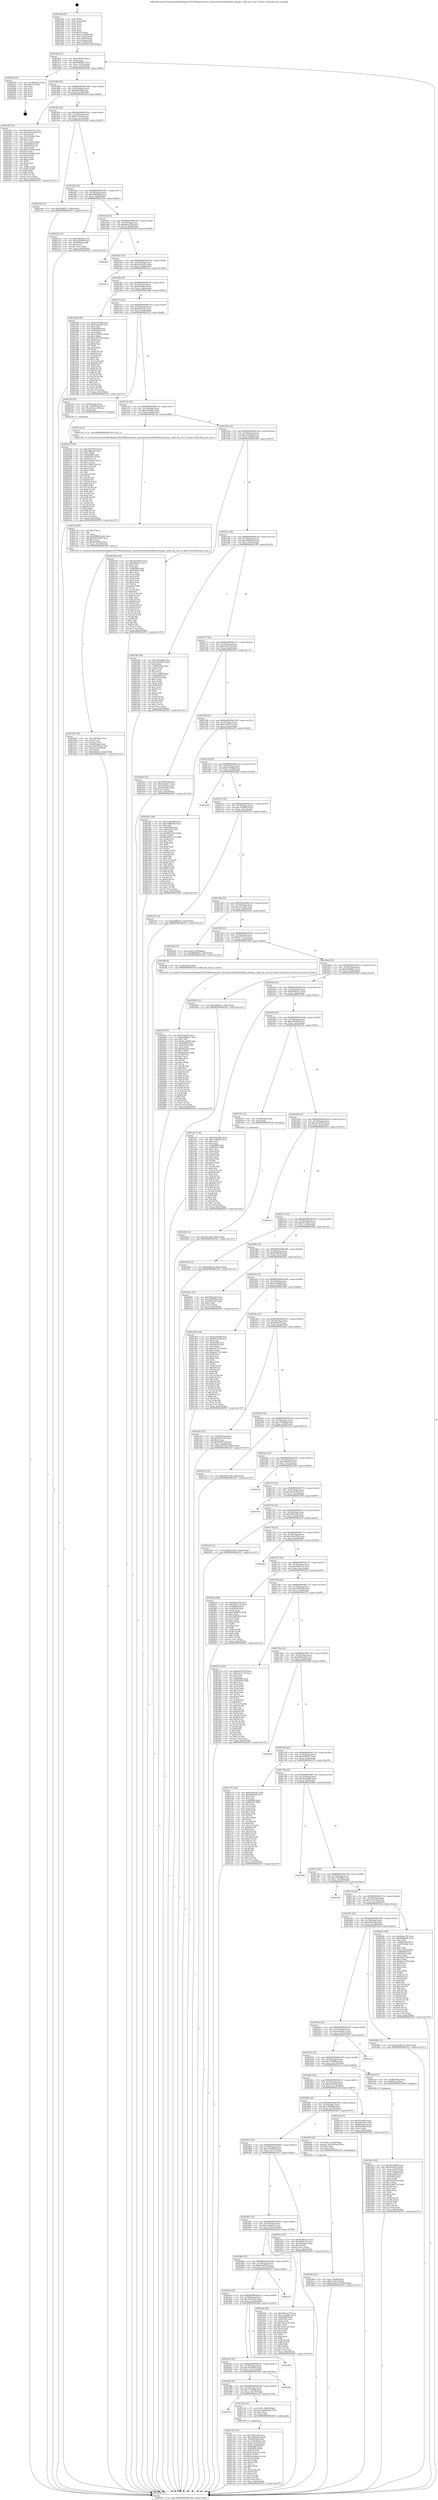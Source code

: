 digraph "0x401440" {
  label = "0x401440 (/mnt/c/Users/mathe/Desktop/tcc/POCII/binaries/extr_linuxdriversblockdrbddrbd_bitmap.c_drbd_bm_reset_al_hints_Final-ollvm.out::main(0))"
  labelloc = "t"
  node[shape=record]

  Entry [label="",width=0.3,height=0.3,shape=circle,fillcolor=black,style=filled]
  "0x40146f" [label="{
     0x40146f [23]\l
     | [instrs]\l
     &nbsp;&nbsp;0x40146f \<+3\>: mov -0x6c(%rbp),%eax\l
     &nbsp;&nbsp;0x401472 \<+2\>: mov %eax,%ecx\l
     &nbsp;&nbsp;0x401474 \<+6\>: sub $0x80db0017,%ecx\l
     &nbsp;&nbsp;0x40147a \<+3\>: mov %eax,-0x70(%rbp)\l
     &nbsp;&nbsp;0x40147d \<+3\>: mov %ecx,-0x74(%rbp)\l
     &nbsp;&nbsp;0x401480 \<+6\>: je 0000000000402439 \<main+0xff9\>\l
  }"]
  "0x402439" [label="{
     0x402439 [21]\l
     | [instrs]\l
     &nbsp;&nbsp;0x402439 \<+3\>: mov -0x38(%rbp),%eax\l
     &nbsp;&nbsp;0x40243c \<+7\>: add $0x118,%rsp\l
     &nbsp;&nbsp;0x402443 \<+1\>: pop %rbx\l
     &nbsp;&nbsp;0x402444 \<+2\>: pop %r12\l
     &nbsp;&nbsp;0x402446 \<+2\>: pop %r13\l
     &nbsp;&nbsp;0x402448 \<+2\>: pop %r14\l
     &nbsp;&nbsp;0x40244a \<+2\>: pop %r15\l
     &nbsp;&nbsp;0x40244c \<+1\>: pop %rbp\l
     &nbsp;&nbsp;0x40244d \<+1\>: ret\l
  }"]
  "0x401486" [label="{
     0x401486 [22]\l
     | [instrs]\l
     &nbsp;&nbsp;0x401486 \<+5\>: jmp 000000000040148b \<main+0x4b\>\l
     &nbsp;&nbsp;0x40148b \<+3\>: mov -0x70(%rbp),%eax\l
     &nbsp;&nbsp;0x40148e \<+5\>: sub $0x86fdc9df,%eax\l
     &nbsp;&nbsp;0x401493 \<+3\>: mov %eax,-0x78(%rbp)\l
     &nbsp;&nbsp;0x401496 \<+6\>: je 0000000000401eff \<main+0xabf\>\l
  }"]
  Exit [label="",width=0.3,height=0.3,shape=circle,fillcolor=black,style=filled,peripheries=2]
  "0x401eff" [label="{
     0x401eff [101]\l
     | [instrs]\l
     &nbsp;&nbsp;0x401eff \<+5\>: mov $0x9c405c81,%eax\l
     &nbsp;&nbsp;0x401f04 \<+5\>: mov $0x42b61ab6,%ecx\l
     &nbsp;&nbsp;0x401f09 \<+2\>: xor %edx,%edx\l
     &nbsp;&nbsp;0x401f0b \<+3\>: mov -0x5c(%rbp),%esi\l
     &nbsp;&nbsp;0x401f0e \<+3\>: sub $0x1,%edx\l
     &nbsp;&nbsp;0x401f11 \<+2\>: sub %edx,%esi\l
     &nbsp;&nbsp;0x401f13 \<+3\>: mov %esi,-0x5c(%rbp)\l
     &nbsp;&nbsp;0x401f16 \<+7\>: mov 0x405068,%edx\l
     &nbsp;&nbsp;0x401f1d \<+7\>: mov 0x405054,%esi\l
     &nbsp;&nbsp;0x401f24 \<+2\>: mov %edx,%edi\l
     &nbsp;&nbsp;0x401f26 \<+6\>: add $0x4a7efa9b,%edi\l
     &nbsp;&nbsp;0x401f2c \<+3\>: sub $0x1,%edi\l
     &nbsp;&nbsp;0x401f2f \<+6\>: sub $0x4a7efa9b,%edi\l
     &nbsp;&nbsp;0x401f35 \<+3\>: imul %edi,%edx\l
     &nbsp;&nbsp;0x401f38 \<+3\>: and $0x1,%edx\l
     &nbsp;&nbsp;0x401f3b \<+3\>: cmp $0x0,%edx\l
     &nbsp;&nbsp;0x401f3e \<+4\>: sete %r8b\l
     &nbsp;&nbsp;0x401f42 \<+3\>: cmp $0xa,%esi\l
     &nbsp;&nbsp;0x401f45 \<+4\>: setl %r9b\l
     &nbsp;&nbsp;0x401f49 \<+3\>: mov %r8b,%r10b\l
     &nbsp;&nbsp;0x401f4c \<+3\>: and %r9b,%r10b\l
     &nbsp;&nbsp;0x401f4f \<+3\>: xor %r9b,%r8b\l
     &nbsp;&nbsp;0x401f52 \<+3\>: or %r8b,%r10b\l
     &nbsp;&nbsp;0x401f55 \<+4\>: test $0x1,%r10b\l
     &nbsp;&nbsp;0x401f59 \<+3\>: cmovne %ecx,%eax\l
     &nbsp;&nbsp;0x401f5c \<+3\>: mov %eax,-0x6c(%rbp)\l
     &nbsp;&nbsp;0x401f5f \<+5\>: jmp 0000000000402547 \<main+0x1107\>\l
  }"]
  "0x40149c" [label="{
     0x40149c [22]\l
     | [instrs]\l
     &nbsp;&nbsp;0x40149c \<+5\>: jmp 00000000004014a1 \<main+0x61\>\l
     &nbsp;&nbsp;0x4014a1 \<+3\>: mov -0x70(%rbp),%eax\l
     &nbsp;&nbsp;0x4014a4 \<+5\>: sub $0x8f7e5cdf,%eax\l
     &nbsp;&nbsp;0x4014a9 \<+3\>: mov %eax,-0x7c(%rbp)\l
     &nbsp;&nbsp;0x4014ac \<+6\>: je 0000000000401e6d \<main+0xa2d\>\l
  }"]
  "0x4023fd" [label="{
     0x4023fd [12]\l
     | [instrs]\l
     &nbsp;&nbsp;0x4023fd \<+7\>: movl $0xcf21a346,-0x6c(%rbp)\l
     &nbsp;&nbsp;0x402404 \<+5\>: jmp 0000000000402547 \<main+0x1107\>\l
  }"]
  "0x401e6d" [label="{
     0x401e6d [12]\l
     | [instrs]\l
     &nbsp;&nbsp;0x401e6d \<+7\>: movl $0x305f81f7,-0x6c(%rbp)\l
     &nbsp;&nbsp;0x401e74 \<+5\>: jmp 0000000000402547 \<main+0x1107\>\l
  }"]
  "0x4014b2" [label="{
     0x4014b2 [22]\l
     | [instrs]\l
     &nbsp;&nbsp;0x4014b2 \<+5\>: jmp 00000000004014b7 \<main+0x77\>\l
     &nbsp;&nbsp;0x4014b7 \<+3\>: mov -0x70(%rbp),%eax\l
     &nbsp;&nbsp;0x4014ba \<+5\>: sub $0x99d49c9b,%eax\l
     &nbsp;&nbsp;0x4014bf \<+3\>: mov %eax,-0x80(%rbp)\l
     &nbsp;&nbsp;0x4014c2 \<+6\>: je 000000000040219e \<main+0xd5e\>\l
  }"]
  "0x402253" [label="{
     0x402253 [150]\l
     | [instrs]\l
     &nbsp;&nbsp;0x402253 \<+5\>: mov $0x76c05053,%edx\l
     &nbsp;&nbsp;0x402258 \<+5\>: mov $0x1ff91ab0,%esi\l
     &nbsp;&nbsp;0x40225d \<+3\>: mov $0x1,%r8b\l
     &nbsp;&nbsp;0x402260 \<+8\>: mov 0x405068,%r9d\l
     &nbsp;&nbsp;0x402268 \<+8\>: mov 0x405054,%r10d\l
     &nbsp;&nbsp;0x402270 \<+3\>: mov %r9d,%r11d\l
     &nbsp;&nbsp;0x402273 \<+7\>: add $0x170d97f,%r11d\l
     &nbsp;&nbsp;0x40227a \<+4\>: sub $0x1,%r11d\l
     &nbsp;&nbsp;0x40227e \<+7\>: sub $0x170d97f,%r11d\l
     &nbsp;&nbsp;0x402285 \<+4\>: imul %r11d,%r9d\l
     &nbsp;&nbsp;0x402289 \<+4\>: and $0x1,%r9d\l
     &nbsp;&nbsp;0x40228d \<+4\>: cmp $0x0,%r9d\l
     &nbsp;&nbsp;0x402291 \<+3\>: sete %bl\l
     &nbsp;&nbsp;0x402294 \<+4\>: cmp $0xa,%r10d\l
     &nbsp;&nbsp;0x402298 \<+4\>: setl %r14b\l
     &nbsp;&nbsp;0x40229c \<+3\>: mov %bl,%r15b\l
     &nbsp;&nbsp;0x40229f \<+4\>: xor $0xff,%r15b\l
     &nbsp;&nbsp;0x4022a3 \<+3\>: mov %r14b,%r12b\l
     &nbsp;&nbsp;0x4022a6 \<+4\>: xor $0xff,%r12b\l
     &nbsp;&nbsp;0x4022aa \<+4\>: xor $0x0,%r8b\l
     &nbsp;&nbsp;0x4022ae \<+3\>: mov %r15b,%r13b\l
     &nbsp;&nbsp;0x4022b1 \<+4\>: and $0x0,%r13b\l
     &nbsp;&nbsp;0x4022b5 \<+3\>: and %r8b,%bl\l
     &nbsp;&nbsp;0x4022b8 \<+3\>: mov %r12b,%al\l
     &nbsp;&nbsp;0x4022bb \<+2\>: and $0x0,%al\l
     &nbsp;&nbsp;0x4022bd \<+3\>: and %r8b,%r14b\l
     &nbsp;&nbsp;0x4022c0 \<+3\>: or %bl,%r13b\l
     &nbsp;&nbsp;0x4022c3 \<+3\>: or %r14b,%al\l
     &nbsp;&nbsp;0x4022c6 \<+3\>: xor %al,%r13b\l
     &nbsp;&nbsp;0x4022c9 \<+3\>: or %r12b,%r15b\l
     &nbsp;&nbsp;0x4022cc \<+4\>: xor $0xff,%r15b\l
     &nbsp;&nbsp;0x4022d0 \<+4\>: or $0x0,%r8b\l
     &nbsp;&nbsp;0x4022d4 \<+3\>: and %r8b,%r15b\l
     &nbsp;&nbsp;0x4022d7 \<+3\>: or %r15b,%r13b\l
     &nbsp;&nbsp;0x4022da \<+4\>: test $0x1,%r13b\l
     &nbsp;&nbsp;0x4022de \<+3\>: cmovne %esi,%edx\l
     &nbsp;&nbsp;0x4022e1 \<+3\>: mov %edx,-0x6c(%rbp)\l
     &nbsp;&nbsp;0x4022e4 \<+5\>: jmp 0000000000402547 \<main+0x1107\>\l
  }"]
  "0x40219e" [label="{
     0x40219e [27]\l
     | [instrs]\l
     &nbsp;&nbsp;0x40219e \<+5\>: mov $0xdcf6f38d,%eax\l
     &nbsp;&nbsp;0x4021a3 \<+5\>: mov $0xa3e99a9f,%ecx\l
     &nbsp;&nbsp;0x4021a8 \<+3\>: mov -0x29(%rbp),%dl\l
     &nbsp;&nbsp;0x4021ab \<+3\>: test $0x1,%dl\l
     &nbsp;&nbsp;0x4021ae \<+3\>: cmovne %ecx,%eax\l
     &nbsp;&nbsp;0x4021b1 \<+3\>: mov %eax,-0x6c(%rbp)\l
     &nbsp;&nbsp;0x4021b4 \<+5\>: jmp 0000000000402547 \<main+0x1107\>\l
  }"]
  "0x4014c8" [label="{
     0x4014c8 [25]\l
     | [instrs]\l
     &nbsp;&nbsp;0x4014c8 \<+5\>: jmp 00000000004014cd \<main+0x8d\>\l
     &nbsp;&nbsp;0x4014cd \<+3\>: mov -0x70(%rbp),%eax\l
     &nbsp;&nbsp;0x4014d0 \<+5\>: sub $0x9bbca7f9,%eax\l
     &nbsp;&nbsp;0x4014d5 \<+6\>: mov %eax,-0x84(%rbp)\l
     &nbsp;&nbsp;0x4014db \<+6\>: je 00000000004024ff \<main+0x10bf\>\l
  }"]
  "0x401fff" [label="{
     0x401fff [151]\l
     | [instrs]\l
     &nbsp;&nbsp;0x401fff \<+5\>: mov $0xdf102474,%eax\l
     &nbsp;&nbsp;0x402004 \<+5\>: mov $0xda8884a7,%ecx\l
     &nbsp;&nbsp;0x402009 \<+2\>: mov $0x1,%dl\l
     &nbsp;&nbsp;0x40200b \<+7\>: movl $0x0,-0x68(%rbp)\l
     &nbsp;&nbsp;0x402012 \<+7\>: mov 0x405068,%esi\l
     &nbsp;&nbsp;0x402019 \<+8\>: mov 0x405054,%r8d\l
     &nbsp;&nbsp;0x402021 \<+3\>: mov %esi,%r9d\l
     &nbsp;&nbsp;0x402024 \<+7\>: add $0xb8dcbe6,%r9d\l
     &nbsp;&nbsp;0x40202b \<+4\>: sub $0x1,%r9d\l
     &nbsp;&nbsp;0x40202f \<+7\>: sub $0xb8dcbe6,%r9d\l
     &nbsp;&nbsp;0x402036 \<+4\>: imul %r9d,%esi\l
     &nbsp;&nbsp;0x40203a \<+3\>: and $0x1,%esi\l
     &nbsp;&nbsp;0x40203d \<+3\>: cmp $0x0,%esi\l
     &nbsp;&nbsp;0x402040 \<+4\>: sete %r10b\l
     &nbsp;&nbsp;0x402044 \<+4\>: cmp $0xa,%r8d\l
     &nbsp;&nbsp;0x402048 \<+4\>: setl %r11b\l
     &nbsp;&nbsp;0x40204c \<+3\>: mov %r10b,%bl\l
     &nbsp;&nbsp;0x40204f \<+3\>: xor $0xff,%bl\l
     &nbsp;&nbsp;0x402052 \<+3\>: mov %r11b,%r14b\l
     &nbsp;&nbsp;0x402055 \<+4\>: xor $0xff,%r14b\l
     &nbsp;&nbsp;0x402059 \<+3\>: xor $0x0,%dl\l
     &nbsp;&nbsp;0x40205c \<+3\>: mov %bl,%r15b\l
     &nbsp;&nbsp;0x40205f \<+4\>: and $0x0,%r15b\l
     &nbsp;&nbsp;0x402063 \<+3\>: and %dl,%r10b\l
     &nbsp;&nbsp;0x402066 \<+3\>: mov %r14b,%r12b\l
     &nbsp;&nbsp;0x402069 \<+4\>: and $0x0,%r12b\l
     &nbsp;&nbsp;0x40206d \<+3\>: and %dl,%r11b\l
     &nbsp;&nbsp;0x402070 \<+3\>: or %r10b,%r15b\l
     &nbsp;&nbsp;0x402073 \<+3\>: or %r11b,%r12b\l
     &nbsp;&nbsp;0x402076 \<+3\>: xor %r12b,%r15b\l
     &nbsp;&nbsp;0x402079 \<+3\>: or %r14b,%bl\l
     &nbsp;&nbsp;0x40207c \<+3\>: xor $0xff,%bl\l
     &nbsp;&nbsp;0x40207f \<+3\>: or $0x0,%dl\l
     &nbsp;&nbsp;0x402082 \<+2\>: and %dl,%bl\l
     &nbsp;&nbsp;0x402084 \<+3\>: or %bl,%r15b\l
     &nbsp;&nbsp;0x402087 \<+4\>: test $0x1,%r15b\l
     &nbsp;&nbsp;0x40208b \<+3\>: cmovne %ecx,%eax\l
     &nbsp;&nbsp;0x40208e \<+3\>: mov %eax,-0x6c(%rbp)\l
     &nbsp;&nbsp;0x402091 \<+5\>: jmp 0000000000402547 \<main+0x1107\>\l
  }"]
  "0x4024ff" [label="{
     0x4024ff\l
  }", style=dashed]
  "0x4014e1" [label="{
     0x4014e1 [25]\l
     | [instrs]\l
     &nbsp;&nbsp;0x4014e1 \<+5\>: jmp 00000000004014e6 \<main+0xa6\>\l
     &nbsp;&nbsp;0x4014e6 \<+3\>: mov -0x70(%rbp),%eax\l
     &nbsp;&nbsp;0x4014e9 \<+5\>: sub $0x9c405c81,%eax\l
     &nbsp;&nbsp;0x4014ee \<+6\>: mov %eax,-0x88(%rbp)\l
     &nbsp;&nbsp;0x4014f4 \<+6\>: je 00000000004024c4 \<main+0x1084\>\l
  }"]
  "0x401d07" [label="{
     0x401d07 [39]\l
     | [instrs]\l
     &nbsp;&nbsp;0x401d07 \<+6\>: mov -0x134(%rbp),%ecx\l
     &nbsp;&nbsp;0x401d0d \<+3\>: imul %eax,%ecx\l
     &nbsp;&nbsp;0x401d10 \<+3\>: movslq %ecx,%rsi\l
     &nbsp;&nbsp;0x401d13 \<+4\>: mov -0x58(%rbp),%rdi\l
     &nbsp;&nbsp;0x401d17 \<+4\>: movslq -0x5c(%rbp),%r8\l
     &nbsp;&nbsp;0x401d1b \<+4\>: mov (%rdi,%r8,8),%rdi\l
     &nbsp;&nbsp;0x401d1f \<+3\>: mov %rsi,(%rdi)\l
     &nbsp;&nbsp;0x401d22 \<+7\>: movl $0xf24d2c5,-0x6c(%rbp)\l
     &nbsp;&nbsp;0x401d29 \<+5\>: jmp 0000000000402547 \<main+0x1107\>\l
  }"]
  "0x4024c4" [label="{
     0x4024c4\l
  }", style=dashed]
  "0x4014fa" [label="{
     0x4014fa [25]\l
     | [instrs]\l
     &nbsp;&nbsp;0x4014fa \<+5\>: jmp 00000000004014ff \<main+0xbf\>\l
     &nbsp;&nbsp;0x4014ff \<+3\>: mov -0x70(%rbp),%eax\l
     &nbsp;&nbsp;0x401502 \<+5\>: sub $0x9f31b81f,%eax\l
     &nbsp;&nbsp;0x401507 \<+6\>: mov %eax,-0x8c(%rbp)\l
     &nbsp;&nbsp;0x40150d \<+6\>: je 0000000000401d4d \<main+0x90d\>\l
  }"]
  "0x401cdf" [label="{
     0x401cdf [40]\l
     | [instrs]\l
     &nbsp;&nbsp;0x401cdf \<+5\>: mov $0x2,%ecx\l
     &nbsp;&nbsp;0x401ce4 \<+1\>: cltd\l
     &nbsp;&nbsp;0x401ce5 \<+2\>: idiv %ecx\l
     &nbsp;&nbsp;0x401ce7 \<+6\>: imul $0xfffffffe,%edx,%ecx\l
     &nbsp;&nbsp;0x401ced \<+6\>: add $0x8d33d545,%ecx\l
     &nbsp;&nbsp;0x401cf3 \<+3\>: add $0x1,%ecx\l
     &nbsp;&nbsp;0x401cf6 \<+6\>: sub $0x8d33d545,%ecx\l
     &nbsp;&nbsp;0x401cfc \<+6\>: mov %ecx,-0x134(%rbp)\l
     &nbsp;&nbsp;0x401d02 \<+5\>: call 0000000000401160 \<next_i\>\l
     | [calls]\l
     &nbsp;&nbsp;0x401160 \{1\} (/mnt/c/Users/mathe/Desktop/tcc/POCII/binaries/extr_linuxdriversblockdrbddrbd_bitmap.c_drbd_bm_reset_al_hints_Final-ollvm.out::next_i)\l
  }"]
  "0x401d4d" [label="{
     0x401d4d [144]\l
     | [instrs]\l
     &nbsp;&nbsp;0x401d4d \<+5\>: mov $0xbc9106bf,%eax\l
     &nbsp;&nbsp;0x401d52 \<+5\>: mov $0xfa5e6ddf,%ecx\l
     &nbsp;&nbsp;0x401d57 \<+2\>: mov $0x1,%dl\l
     &nbsp;&nbsp;0x401d59 \<+7\>: mov 0x405068,%esi\l
     &nbsp;&nbsp;0x401d60 \<+7\>: mov 0x405054,%edi\l
     &nbsp;&nbsp;0x401d67 \<+3\>: mov %esi,%r8d\l
     &nbsp;&nbsp;0x401d6a \<+7\>: sub $0x75507019,%r8d\l
     &nbsp;&nbsp;0x401d71 \<+4\>: sub $0x1,%r8d\l
     &nbsp;&nbsp;0x401d75 \<+7\>: add $0x75507019,%r8d\l
     &nbsp;&nbsp;0x401d7c \<+4\>: imul %r8d,%esi\l
     &nbsp;&nbsp;0x401d80 \<+3\>: and $0x1,%esi\l
     &nbsp;&nbsp;0x401d83 \<+3\>: cmp $0x0,%esi\l
     &nbsp;&nbsp;0x401d86 \<+4\>: sete %r9b\l
     &nbsp;&nbsp;0x401d8a \<+3\>: cmp $0xa,%edi\l
     &nbsp;&nbsp;0x401d8d \<+4\>: setl %r10b\l
     &nbsp;&nbsp;0x401d91 \<+3\>: mov %r9b,%r11b\l
     &nbsp;&nbsp;0x401d94 \<+4\>: xor $0xff,%r11b\l
     &nbsp;&nbsp;0x401d98 \<+3\>: mov %r10b,%bl\l
     &nbsp;&nbsp;0x401d9b \<+3\>: xor $0xff,%bl\l
     &nbsp;&nbsp;0x401d9e \<+3\>: xor $0x1,%dl\l
     &nbsp;&nbsp;0x401da1 \<+3\>: mov %r11b,%r14b\l
     &nbsp;&nbsp;0x401da4 \<+4\>: and $0xff,%r14b\l
     &nbsp;&nbsp;0x401da8 \<+3\>: and %dl,%r9b\l
     &nbsp;&nbsp;0x401dab \<+3\>: mov %bl,%r15b\l
     &nbsp;&nbsp;0x401dae \<+4\>: and $0xff,%r15b\l
     &nbsp;&nbsp;0x401db2 \<+3\>: and %dl,%r10b\l
     &nbsp;&nbsp;0x401db5 \<+3\>: or %r9b,%r14b\l
     &nbsp;&nbsp;0x401db8 \<+3\>: or %r10b,%r15b\l
     &nbsp;&nbsp;0x401dbb \<+3\>: xor %r15b,%r14b\l
     &nbsp;&nbsp;0x401dbe \<+3\>: or %bl,%r11b\l
     &nbsp;&nbsp;0x401dc1 \<+4\>: xor $0xff,%r11b\l
     &nbsp;&nbsp;0x401dc5 \<+3\>: or $0x1,%dl\l
     &nbsp;&nbsp;0x401dc8 \<+3\>: and %dl,%r11b\l
     &nbsp;&nbsp;0x401dcb \<+3\>: or %r11b,%r14b\l
     &nbsp;&nbsp;0x401dce \<+4\>: test $0x1,%r14b\l
     &nbsp;&nbsp;0x401dd2 \<+3\>: cmovne %ecx,%eax\l
     &nbsp;&nbsp;0x401dd5 \<+3\>: mov %eax,-0x6c(%rbp)\l
     &nbsp;&nbsp;0x401dd8 \<+5\>: jmp 0000000000402547 \<main+0x1107\>\l
  }"]
  "0x401513" [label="{
     0x401513 [25]\l
     | [instrs]\l
     &nbsp;&nbsp;0x401513 \<+5\>: jmp 0000000000401518 \<main+0xd8\>\l
     &nbsp;&nbsp;0x401518 \<+3\>: mov -0x70(%rbp),%eax\l
     &nbsp;&nbsp;0x40151b \<+5\>: sub $0x9fbbf741,%eax\l
     &nbsp;&nbsp;0x401520 \<+6\>: mov %eax,-0x90(%rbp)\l
     &nbsp;&nbsp;0x401526 \<+6\>: je 000000000040223f \<main+0xdff\>\l
  }"]
  "0x401c3f" [label="{
     0x401c3f [116]\l
     | [instrs]\l
     &nbsp;&nbsp;0x401c3f \<+5\>: mov $0x74b1ea79,%ecx\l
     &nbsp;&nbsp;0x401c44 \<+5\>: mov $0x150d9a66,%edx\l
     &nbsp;&nbsp;0x401c49 \<+4\>: mov -0x58(%rbp),%rdi\l
     &nbsp;&nbsp;0x401c4d \<+4\>: movslq -0x5c(%rbp),%rsi\l
     &nbsp;&nbsp;0x401c51 \<+4\>: mov %rax,(%rdi,%rsi,8)\l
     &nbsp;&nbsp;0x401c55 \<+7\>: movl $0x0,-0x64(%rbp)\l
     &nbsp;&nbsp;0x401c5c \<+8\>: mov 0x405068,%r8d\l
     &nbsp;&nbsp;0x401c64 \<+8\>: mov 0x405054,%r9d\l
     &nbsp;&nbsp;0x401c6c \<+3\>: mov %r8d,%r10d\l
     &nbsp;&nbsp;0x401c6f \<+7\>: add $0x4c2edac6,%r10d\l
     &nbsp;&nbsp;0x401c76 \<+4\>: sub $0x1,%r10d\l
     &nbsp;&nbsp;0x401c7a \<+7\>: sub $0x4c2edac6,%r10d\l
     &nbsp;&nbsp;0x401c81 \<+4\>: imul %r10d,%r8d\l
     &nbsp;&nbsp;0x401c85 \<+4\>: and $0x1,%r8d\l
     &nbsp;&nbsp;0x401c89 \<+4\>: cmp $0x0,%r8d\l
     &nbsp;&nbsp;0x401c8d \<+4\>: sete %r11b\l
     &nbsp;&nbsp;0x401c91 \<+4\>: cmp $0xa,%r9d\l
     &nbsp;&nbsp;0x401c95 \<+3\>: setl %bl\l
     &nbsp;&nbsp;0x401c98 \<+3\>: mov %r11b,%r14b\l
     &nbsp;&nbsp;0x401c9b \<+3\>: and %bl,%r14b\l
     &nbsp;&nbsp;0x401c9e \<+3\>: xor %bl,%r11b\l
     &nbsp;&nbsp;0x401ca1 \<+3\>: or %r11b,%r14b\l
     &nbsp;&nbsp;0x401ca4 \<+4\>: test $0x1,%r14b\l
     &nbsp;&nbsp;0x401ca8 \<+3\>: cmovne %edx,%ecx\l
     &nbsp;&nbsp;0x401cab \<+3\>: mov %ecx,-0x6c(%rbp)\l
     &nbsp;&nbsp;0x401cae \<+5\>: jmp 0000000000402547 \<main+0x1107\>\l
  }"]
  "0x40223f" [label="{
     0x40223f [20]\l
     | [instrs]\l
     &nbsp;&nbsp;0x40223f \<+4\>: mov -0x58(%rbp),%rax\l
     &nbsp;&nbsp;0x402243 \<+4\>: movslq -0x68(%rbp),%rcx\l
     &nbsp;&nbsp;0x402247 \<+4\>: mov (%rax,%rcx,8),%rax\l
     &nbsp;&nbsp;0x40224b \<+3\>: mov %rax,%rdi\l
     &nbsp;&nbsp;0x40224e \<+5\>: call 0000000000401030 \<free@plt\>\l
     | [calls]\l
     &nbsp;&nbsp;0x401030 \{1\} (unknown)\l
  }"]
  "0x40152c" [label="{
     0x40152c [25]\l
     | [instrs]\l
     &nbsp;&nbsp;0x40152c \<+5\>: jmp 0000000000401531 \<main+0xf1\>\l
     &nbsp;&nbsp;0x401531 \<+3\>: mov -0x70(%rbp),%eax\l
     &nbsp;&nbsp;0x401534 \<+5\>: sub $0xa063e95c,%eax\l
     &nbsp;&nbsp;0x401539 \<+6\>: mov %eax,-0x94(%rbp)\l
     &nbsp;&nbsp;0x40153f \<+6\>: je 0000000000401cda \<main+0x89a\>\l
  }"]
  "0x401914" [label="{
     0x401914\l
  }", style=dashed]
  "0x401cda" [label="{
     0x401cda [5]\l
     | [instrs]\l
     &nbsp;&nbsp;0x401cda \<+5\>: call 0000000000401160 \<next_i\>\l
     | [calls]\l
     &nbsp;&nbsp;0x401160 \{1\} (/mnt/c/Users/mathe/Desktop/tcc/POCII/binaries/extr_linuxdriversblockdrbddrbd_bitmap.c_drbd_bm_reset_al_hints_Final-ollvm.out::next_i)\l
  }"]
  "0x401545" [label="{
     0x401545 [25]\l
     | [instrs]\l
     &nbsp;&nbsp;0x401545 \<+5\>: jmp 000000000040154a \<main+0x10a\>\l
     &nbsp;&nbsp;0x40154a \<+3\>: mov -0x70(%rbp),%eax\l
     &nbsp;&nbsp;0x40154d \<+5\>: sub $0xa3e99a9f,%eax\l
     &nbsp;&nbsp;0x401552 \<+6\>: mov %eax,-0x98(%rbp)\l
     &nbsp;&nbsp;0x401558 \<+6\>: je 00000000004021b9 \<main+0xd79\>\l
  }"]
  "0x401c28" [label="{
     0x401c28 [23]\l
     | [instrs]\l
     &nbsp;&nbsp;0x401c28 \<+7\>: movl $0x1,-0x60(%rbp)\l
     &nbsp;&nbsp;0x401c2f \<+4\>: movslq -0x60(%rbp),%rax\l
     &nbsp;&nbsp;0x401c33 \<+4\>: shl $0x3,%rax\l
     &nbsp;&nbsp;0x401c37 \<+3\>: mov %rax,%rdi\l
     &nbsp;&nbsp;0x401c3a \<+5\>: call 0000000000401050 \<malloc@plt\>\l
     | [calls]\l
     &nbsp;&nbsp;0x401050 \{1\} (unknown)\l
  }"]
  "0x4021b9" [label="{
     0x4021b9 [134]\l
     | [instrs]\l
     &nbsp;&nbsp;0x4021b9 \<+5\>: mov $0x76c05053,%eax\l
     &nbsp;&nbsp;0x4021be \<+5\>: mov $0x9fbbf741,%ecx\l
     &nbsp;&nbsp;0x4021c3 \<+2\>: mov $0x1,%dl\l
     &nbsp;&nbsp;0x4021c5 \<+2\>: xor %esi,%esi\l
     &nbsp;&nbsp;0x4021c7 \<+7\>: mov 0x405068,%edi\l
     &nbsp;&nbsp;0x4021ce \<+8\>: mov 0x405054,%r8d\l
     &nbsp;&nbsp;0x4021d6 \<+3\>: sub $0x1,%esi\l
     &nbsp;&nbsp;0x4021d9 \<+3\>: mov %edi,%r9d\l
     &nbsp;&nbsp;0x4021dc \<+3\>: add %esi,%r9d\l
     &nbsp;&nbsp;0x4021df \<+4\>: imul %r9d,%edi\l
     &nbsp;&nbsp;0x4021e3 \<+3\>: and $0x1,%edi\l
     &nbsp;&nbsp;0x4021e6 \<+3\>: cmp $0x0,%edi\l
     &nbsp;&nbsp;0x4021e9 \<+4\>: sete %r10b\l
     &nbsp;&nbsp;0x4021ed \<+4\>: cmp $0xa,%r8d\l
     &nbsp;&nbsp;0x4021f1 \<+4\>: setl %r11b\l
     &nbsp;&nbsp;0x4021f5 \<+3\>: mov %r10b,%bl\l
     &nbsp;&nbsp;0x4021f8 \<+3\>: xor $0xff,%bl\l
     &nbsp;&nbsp;0x4021fb \<+3\>: mov %r11b,%r14b\l
     &nbsp;&nbsp;0x4021fe \<+4\>: xor $0xff,%r14b\l
     &nbsp;&nbsp;0x402202 \<+3\>: xor $0x1,%dl\l
     &nbsp;&nbsp;0x402205 \<+3\>: mov %bl,%r15b\l
     &nbsp;&nbsp;0x402208 \<+4\>: and $0xff,%r15b\l
     &nbsp;&nbsp;0x40220c \<+3\>: and %dl,%r10b\l
     &nbsp;&nbsp;0x40220f \<+3\>: mov %r14b,%r12b\l
     &nbsp;&nbsp;0x402212 \<+4\>: and $0xff,%r12b\l
     &nbsp;&nbsp;0x402216 \<+3\>: and %dl,%r11b\l
     &nbsp;&nbsp;0x402219 \<+3\>: or %r10b,%r15b\l
     &nbsp;&nbsp;0x40221c \<+3\>: or %r11b,%r12b\l
     &nbsp;&nbsp;0x40221f \<+3\>: xor %r12b,%r15b\l
     &nbsp;&nbsp;0x402222 \<+3\>: or %r14b,%bl\l
     &nbsp;&nbsp;0x402225 \<+3\>: xor $0xff,%bl\l
     &nbsp;&nbsp;0x402228 \<+3\>: or $0x1,%dl\l
     &nbsp;&nbsp;0x40222b \<+2\>: and %dl,%bl\l
     &nbsp;&nbsp;0x40222d \<+3\>: or %bl,%r15b\l
     &nbsp;&nbsp;0x402230 \<+4\>: test $0x1,%r15b\l
     &nbsp;&nbsp;0x402234 \<+3\>: cmovne %ecx,%eax\l
     &nbsp;&nbsp;0x402237 \<+3\>: mov %eax,-0x6c(%rbp)\l
     &nbsp;&nbsp;0x40223a \<+5\>: jmp 0000000000402547 \<main+0x1107\>\l
  }"]
  "0x40155e" [label="{
     0x40155e [25]\l
     | [instrs]\l
     &nbsp;&nbsp;0x40155e \<+5\>: jmp 0000000000401563 \<main+0x123\>\l
     &nbsp;&nbsp;0x401563 \<+3\>: mov -0x70(%rbp),%eax\l
     &nbsp;&nbsp;0x401566 \<+5\>: sub $0xa5896a90,%eax\l
     &nbsp;&nbsp;0x40156b \<+6\>: mov %eax,-0x9c(%rbp)\l
     &nbsp;&nbsp;0x401571 \<+6\>: je 0000000000402385 \<main+0xf45\>\l
  }"]
  "0x4018fb" [label="{
     0x4018fb [25]\l
     | [instrs]\l
     &nbsp;&nbsp;0x4018fb \<+5\>: jmp 0000000000401900 \<main+0x4c0\>\l
     &nbsp;&nbsp;0x401900 \<+3\>: mov -0x70(%rbp),%eax\l
     &nbsp;&nbsp;0x401903 \<+5\>: sub $0x7c2ce862,%eax\l
     &nbsp;&nbsp;0x401908 \<+6\>: mov %eax,-0x130(%rbp)\l
     &nbsp;&nbsp;0x40190e \<+6\>: je 0000000000401c28 \<main+0x7e8\>\l
  }"]
  "0x402385" [label="{
     0x402385 [96]\l
     | [instrs]\l
     &nbsp;&nbsp;0x402385 \<+5\>: mov $0x3165e698,%eax\l
     &nbsp;&nbsp;0x40238a \<+5\>: mov $0xc3320932,%ecx\l
     &nbsp;&nbsp;0x40238f \<+2\>: xor %edx,%edx\l
     &nbsp;&nbsp;0x402391 \<+3\>: mov -0x68(%rbp),%esi\l
     &nbsp;&nbsp;0x402394 \<+2\>: mov %edx,%edi\l
     &nbsp;&nbsp;0x402396 \<+3\>: sub $0x1,%edi\l
     &nbsp;&nbsp;0x402399 \<+2\>: sub %edi,%esi\l
     &nbsp;&nbsp;0x40239b \<+3\>: mov %esi,-0x68(%rbp)\l
     &nbsp;&nbsp;0x40239e \<+7\>: mov 0x405068,%esi\l
     &nbsp;&nbsp;0x4023a5 \<+7\>: mov 0x405054,%edi\l
     &nbsp;&nbsp;0x4023ac \<+3\>: sub $0x1,%edx\l
     &nbsp;&nbsp;0x4023af \<+3\>: mov %esi,%r8d\l
     &nbsp;&nbsp;0x4023b2 \<+3\>: add %edx,%r8d\l
     &nbsp;&nbsp;0x4023b5 \<+4\>: imul %r8d,%esi\l
     &nbsp;&nbsp;0x4023b9 \<+3\>: and $0x1,%esi\l
     &nbsp;&nbsp;0x4023bc \<+3\>: cmp $0x0,%esi\l
     &nbsp;&nbsp;0x4023bf \<+4\>: sete %r9b\l
     &nbsp;&nbsp;0x4023c3 \<+3\>: cmp $0xa,%edi\l
     &nbsp;&nbsp;0x4023c6 \<+4\>: setl %r10b\l
     &nbsp;&nbsp;0x4023ca \<+3\>: mov %r9b,%r11b\l
     &nbsp;&nbsp;0x4023cd \<+3\>: and %r10b,%r11b\l
     &nbsp;&nbsp;0x4023d0 \<+3\>: xor %r10b,%r9b\l
     &nbsp;&nbsp;0x4023d3 \<+3\>: or %r9b,%r11b\l
     &nbsp;&nbsp;0x4023d6 \<+4\>: test $0x1,%r11b\l
     &nbsp;&nbsp;0x4023da \<+3\>: cmovne %ecx,%eax\l
     &nbsp;&nbsp;0x4023dd \<+3\>: mov %eax,-0x6c(%rbp)\l
     &nbsp;&nbsp;0x4023e0 \<+5\>: jmp 0000000000402547 \<main+0x1107\>\l
  }"]
  "0x401577" [label="{
     0x401577 [25]\l
     | [instrs]\l
     &nbsp;&nbsp;0x401577 \<+5\>: jmp 000000000040157c \<main+0x13c\>\l
     &nbsp;&nbsp;0x40157c \<+3\>: mov -0x70(%rbp),%eax\l
     &nbsp;&nbsp;0x40157f \<+5\>: sub $0xb2c94c19,%eax\l
     &nbsp;&nbsp;0x401584 \<+6\>: mov %eax,-0xa0(%rbp)\l
     &nbsp;&nbsp;0x40158a \<+6\>: je 0000000000401bb5 \<main+0x775\>\l
  }"]
  "0x40250b" [label="{
     0x40250b\l
  }", style=dashed]
  "0x401bb5" [label="{
     0x401bb5 [27]\l
     | [instrs]\l
     &nbsp;&nbsp;0x401bb5 \<+5\>: mov $0x2598336f,%eax\l
     &nbsp;&nbsp;0x401bba \<+5\>: mov $0x5cdbdde7,%ecx\l
     &nbsp;&nbsp;0x401bbf \<+3\>: mov -0x5c(%rbp),%edx\l
     &nbsp;&nbsp;0x401bc2 \<+3\>: cmp -0x50(%rbp),%edx\l
     &nbsp;&nbsp;0x401bc5 \<+3\>: cmovl %ecx,%eax\l
     &nbsp;&nbsp;0x401bc8 \<+3\>: mov %eax,-0x6c(%rbp)\l
     &nbsp;&nbsp;0x401bcb \<+5\>: jmp 0000000000402547 \<main+0x1107\>\l
  }"]
  "0x401590" [label="{
     0x401590 [25]\l
     | [instrs]\l
     &nbsp;&nbsp;0x401590 \<+5\>: jmp 0000000000401595 \<main+0x155\>\l
     &nbsp;&nbsp;0x401595 \<+3\>: mov -0x70(%rbp),%eax\l
     &nbsp;&nbsp;0x401598 \<+5\>: sub $0xb5ec987c,%eax\l
     &nbsp;&nbsp;0x40159d \<+6\>: mov %eax,-0xa4(%rbp)\l
     &nbsp;&nbsp;0x4015a3 \<+6\>: je 00000000004022f5 \<main+0xeb5\>\l
  }"]
  "0x4018e2" [label="{
     0x4018e2 [25]\l
     | [instrs]\l
     &nbsp;&nbsp;0x4018e2 \<+5\>: jmp 00000000004018e7 \<main+0x4a7\>\l
     &nbsp;&nbsp;0x4018e7 \<+3\>: mov -0x70(%rbp),%eax\l
     &nbsp;&nbsp;0x4018ea \<+5\>: sub $0x76c05053,%eax\l
     &nbsp;&nbsp;0x4018ef \<+6\>: mov %eax,-0x12c(%rbp)\l
     &nbsp;&nbsp;0x4018f5 \<+6\>: je 000000000040250b \<main+0x10cb\>\l
  }"]
  "0x4022f5" [label="{
     0x4022f5 [144]\l
     | [instrs]\l
     &nbsp;&nbsp;0x4022f5 \<+5\>: mov $0x3165e698,%eax\l
     &nbsp;&nbsp;0x4022fa \<+5\>: mov $0xa5896a90,%ecx\l
     &nbsp;&nbsp;0x4022ff \<+2\>: mov $0x1,%dl\l
     &nbsp;&nbsp;0x402301 \<+7\>: mov 0x405068,%esi\l
     &nbsp;&nbsp;0x402308 \<+7\>: mov 0x405054,%edi\l
     &nbsp;&nbsp;0x40230f \<+3\>: mov %esi,%r8d\l
     &nbsp;&nbsp;0x402312 \<+7\>: sub $0x999315b3,%r8d\l
     &nbsp;&nbsp;0x402319 \<+4\>: sub $0x1,%r8d\l
     &nbsp;&nbsp;0x40231d \<+7\>: add $0x999315b3,%r8d\l
     &nbsp;&nbsp;0x402324 \<+4\>: imul %r8d,%esi\l
     &nbsp;&nbsp;0x402328 \<+3\>: and $0x1,%esi\l
     &nbsp;&nbsp;0x40232b \<+3\>: cmp $0x0,%esi\l
     &nbsp;&nbsp;0x40232e \<+4\>: sete %r9b\l
     &nbsp;&nbsp;0x402332 \<+3\>: cmp $0xa,%edi\l
     &nbsp;&nbsp;0x402335 \<+4\>: setl %r10b\l
     &nbsp;&nbsp;0x402339 \<+3\>: mov %r9b,%r11b\l
     &nbsp;&nbsp;0x40233c \<+4\>: xor $0xff,%r11b\l
     &nbsp;&nbsp;0x402340 \<+3\>: mov %r10b,%bl\l
     &nbsp;&nbsp;0x402343 \<+3\>: xor $0xff,%bl\l
     &nbsp;&nbsp;0x402346 \<+3\>: xor $0x1,%dl\l
     &nbsp;&nbsp;0x402349 \<+3\>: mov %r11b,%r14b\l
     &nbsp;&nbsp;0x40234c \<+4\>: and $0xff,%r14b\l
     &nbsp;&nbsp;0x402350 \<+3\>: and %dl,%r9b\l
     &nbsp;&nbsp;0x402353 \<+3\>: mov %bl,%r15b\l
     &nbsp;&nbsp;0x402356 \<+4\>: and $0xff,%r15b\l
     &nbsp;&nbsp;0x40235a \<+3\>: and %dl,%r10b\l
     &nbsp;&nbsp;0x40235d \<+3\>: or %r9b,%r14b\l
     &nbsp;&nbsp;0x402360 \<+3\>: or %r10b,%r15b\l
     &nbsp;&nbsp;0x402363 \<+3\>: xor %r15b,%r14b\l
     &nbsp;&nbsp;0x402366 \<+3\>: or %bl,%r11b\l
     &nbsp;&nbsp;0x402369 \<+4\>: xor $0xff,%r11b\l
     &nbsp;&nbsp;0x40236d \<+3\>: or $0x1,%dl\l
     &nbsp;&nbsp;0x402370 \<+3\>: and %dl,%r11b\l
     &nbsp;&nbsp;0x402373 \<+3\>: or %r11b,%r14b\l
     &nbsp;&nbsp;0x402376 \<+4\>: test $0x1,%r14b\l
     &nbsp;&nbsp;0x40237a \<+3\>: cmovne %ecx,%eax\l
     &nbsp;&nbsp;0x40237d \<+3\>: mov %eax,-0x6c(%rbp)\l
     &nbsp;&nbsp;0x402380 \<+5\>: jmp 0000000000402547 \<main+0x1107\>\l
  }"]
  "0x4015a9" [label="{
     0x4015a9 [25]\l
     | [instrs]\l
     &nbsp;&nbsp;0x4015a9 \<+5\>: jmp 00000000004015ae \<main+0x16e\>\l
     &nbsp;&nbsp;0x4015ae \<+3\>: mov -0x70(%rbp),%eax\l
     &nbsp;&nbsp;0x4015b1 \<+5\>: sub $0xbc9106bf,%eax\l
     &nbsp;&nbsp;0x4015b6 \<+6\>: mov %eax,-0xa8(%rbp)\l
     &nbsp;&nbsp;0x4015bc \<+6\>: je 00000000004024b8 \<main+0x1078\>\l
  }"]
  "0x402482" [label="{
     0x402482\l
  }", style=dashed]
  "0x4024b8" [label="{
     0x4024b8\l
  }", style=dashed]
  "0x4015c2" [label="{
     0x4015c2 [25]\l
     | [instrs]\l
     &nbsp;&nbsp;0x4015c2 \<+5\>: jmp 00000000004015c7 \<main+0x187\>\l
     &nbsp;&nbsp;0x4015c7 \<+3\>: mov -0x70(%rbp),%eax\l
     &nbsp;&nbsp;0x4015ca \<+5\>: sub $0xc3320932,%eax\l
     &nbsp;&nbsp;0x4015cf \<+6\>: mov %eax,-0xac(%rbp)\l
     &nbsp;&nbsp;0x4015d5 \<+6\>: je 00000000004023e5 \<main+0xfa5\>\l
  }"]
  "0x4018c9" [label="{
     0x4018c9 [25]\l
     | [instrs]\l
     &nbsp;&nbsp;0x4018c9 \<+5\>: jmp 00000000004018ce \<main+0x48e\>\l
     &nbsp;&nbsp;0x4018ce \<+3\>: mov -0x70(%rbp),%eax\l
     &nbsp;&nbsp;0x4018d1 \<+5\>: sub $0x74b1ea79,%eax\l
     &nbsp;&nbsp;0x4018d6 \<+6\>: mov %eax,-0x128(%rbp)\l
     &nbsp;&nbsp;0x4018dc \<+6\>: je 0000000000402482 \<main+0x1042\>\l
  }"]
  "0x4023e5" [label="{
     0x4023e5 [12]\l
     | [instrs]\l
     &nbsp;&nbsp;0x4023e5 \<+7\>: movl $0x24f9015c,-0x6c(%rbp)\l
     &nbsp;&nbsp;0x4023ec \<+5\>: jmp 0000000000402547 \<main+0x1107\>\l
  }"]
  "0x4015db" [label="{
     0x4015db [25]\l
     | [instrs]\l
     &nbsp;&nbsp;0x4015db \<+5\>: jmp 00000000004015e0 \<main+0x1a0\>\l
     &nbsp;&nbsp;0x4015e0 \<+3\>: mov -0x70(%rbp),%eax\l
     &nbsp;&nbsp;0x4015e3 \<+5\>: sub $0xcf21a346,%eax\l
     &nbsp;&nbsp;0x4015e8 \<+6\>: mov %eax,-0xb0(%rbp)\l
     &nbsp;&nbsp;0x4015ee \<+6\>: je 0000000000402426 \<main+0xfe6\>\l
  }"]
  "0x402415" [label="{
     0x402415\l
  }", style=dashed]
  "0x402426" [label="{
     0x402426 [19]\l
     | [instrs]\l
     &nbsp;&nbsp;0x402426 \<+7\>: movl $0x0,-0x38(%rbp)\l
     &nbsp;&nbsp;0x40242d \<+7\>: movl $0x80db0017,-0x6c(%rbp)\l
     &nbsp;&nbsp;0x402434 \<+5\>: jmp 0000000000402547 \<main+0x1107\>\l
  }"]
  "0x4015f4" [label="{
     0x4015f4 [25]\l
     | [instrs]\l
     &nbsp;&nbsp;0x4015f4 \<+5\>: jmp 00000000004015f9 \<main+0x1b9\>\l
     &nbsp;&nbsp;0x4015f9 \<+3\>: mov -0x70(%rbp),%eax\l
     &nbsp;&nbsp;0x4015fc \<+5\>: sub $0xd275c75e,%eax\l
     &nbsp;&nbsp;0x401601 \<+6\>: mov %eax,-0xb4(%rbp)\l
     &nbsp;&nbsp;0x401607 \<+6\>: je 0000000000401ff6 \<main+0xbb6\>\l
  }"]
  "0x4018b0" [label="{
     0x4018b0 [25]\l
     | [instrs]\l
     &nbsp;&nbsp;0x4018b0 \<+5\>: jmp 00000000004018b5 \<main+0x475\>\l
     &nbsp;&nbsp;0x4018b5 \<+3\>: mov -0x70(%rbp),%eax\l
     &nbsp;&nbsp;0x4018b8 \<+5\>: sub $0x6a6ef9b3,%eax\l
     &nbsp;&nbsp;0x4018bd \<+6\>: mov %eax,-0x124(%rbp)\l
     &nbsp;&nbsp;0x4018c3 \<+6\>: je 0000000000402415 \<main+0xfd5\>\l
  }"]
  "0x401ff6" [label="{
     0x401ff6 [9]\l
     | [instrs]\l
     &nbsp;&nbsp;0x401ff6 \<+4\>: mov -0x58(%rbp),%rdi\l
     &nbsp;&nbsp;0x401ffa \<+5\>: call 0000000000401420 \<drbd_bm_reset_al_hints\>\l
     | [calls]\l
     &nbsp;&nbsp;0x401420 \{1\} (/mnt/c/Users/mathe/Desktop/tcc/POCII/binaries/extr_linuxdriversblockdrbddrbd_bitmap.c_drbd_bm_reset_al_hints_Final-ollvm.out::drbd_bm_reset_al_hints)\l
  }"]
  "0x40160d" [label="{
     0x40160d [25]\l
     | [instrs]\l
     &nbsp;&nbsp;0x40160d \<+5\>: jmp 0000000000401612 \<main+0x1d2\>\l
     &nbsp;&nbsp;0x401612 \<+3\>: mov -0x70(%rbp),%eax\l
     &nbsp;&nbsp;0x401615 \<+5\>: sub $0xda8884a7,%eax\l
     &nbsp;&nbsp;0x40161a \<+6\>: mov %eax,-0xb8(%rbp)\l
     &nbsp;&nbsp;0x401620 \<+6\>: je 0000000000402096 \<main+0xc56\>\l
  }"]
  "0x401bd0" [label="{
     0x401bd0 [88]\l
     | [instrs]\l
     &nbsp;&nbsp;0x401bd0 \<+5\>: mov $0x74b1ea79,%eax\l
     &nbsp;&nbsp;0x401bd5 \<+5\>: mov $0x7c2ce862,%ecx\l
     &nbsp;&nbsp;0x401bda \<+7\>: mov 0x405068,%edx\l
     &nbsp;&nbsp;0x401be1 \<+7\>: mov 0x405054,%esi\l
     &nbsp;&nbsp;0x401be8 \<+2\>: mov %edx,%edi\l
     &nbsp;&nbsp;0x401bea \<+6\>: sub $0x19a1acd5,%edi\l
     &nbsp;&nbsp;0x401bf0 \<+3\>: sub $0x1,%edi\l
     &nbsp;&nbsp;0x401bf3 \<+6\>: add $0x19a1acd5,%edi\l
     &nbsp;&nbsp;0x401bf9 \<+3\>: imul %edi,%edx\l
     &nbsp;&nbsp;0x401bfc \<+3\>: and $0x1,%edx\l
     &nbsp;&nbsp;0x401bff \<+3\>: cmp $0x0,%edx\l
     &nbsp;&nbsp;0x401c02 \<+4\>: sete %r8b\l
     &nbsp;&nbsp;0x401c06 \<+3\>: cmp $0xa,%esi\l
     &nbsp;&nbsp;0x401c09 \<+4\>: setl %r9b\l
     &nbsp;&nbsp;0x401c0d \<+3\>: mov %r8b,%r10b\l
     &nbsp;&nbsp;0x401c10 \<+3\>: and %r9b,%r10b\l
     &nbsp;&nbsp;0x401c13 \<+3\>: xor %r9b,%r8b\l
     &nbsp;&nbsp;0x401c16 \<+3\>: or %r8b,%r10b\l
     &nbsp;&nbsp;0x401c19 \<+4\>: test $0x1,%r10b\l
     &nbsp;&nbsp;0x401c1d \<+3\>: cmovne %ecx,%eax\l
     &nbsp;&nbsp;0x401c20 \<+3\>: mov %eax,-0x6c(%rbp)\l
     &nbsp;&nbsp;0x401c23 \<+5\>: jmp 0000000000402547 \<main+0x1107\>\l
  }"]
  "0x402096" [label="{
     0x402096 [12]\l
     | [instrs]\l
     &nbsp;&nbsp;0x402096 \<+7\>: movl $0x24f9015c,-0x6c(%rbp)\l
     &nbsp;&nbsp;0x40209d \<+5\>: jmp 0000000000402547 \<main+0x1107\>\l
  }"]
  "0x401626" [label="{
     0x401626 [25]\l
     | [instrs]\l
     &nbsp;&nbsp;0x401626 \<+5\>: jmp 000000000040162b \<main+0x1eb\>\l
     &nbsp;&nbsp;0x40162b \<+3\>: mov -0x70(%rbp),%eax\l
     &nbsp;&nbsp;0x40162e \<+5\>: sub $0xdb26b3e1,%eax\l
     &nbsp;&nbsp;0x401633 \<+6\>: mov %eax,-0xbc(%rbp)\l
     &nbsp;&nbsp;0x401639 \<+6\>: je 0000000000401a67 \<main+0x627\>\l
  }"]
  "0x401b9e" [label="{
     0x401b9e [23]\l
     | [instrs]\l
     &nbsp;&nbsp;0x401b9e \<+4\>: mov %rax,-0x58(%rbp)\l
     &nbsp;&nbsp;0x401ba2 \<+7\>: movl $0x0,-0x5c(%rbp)\l
     &nbsp;&nbsp;0x401ba9 \<+7\>: movl $0xb2c94c19,-0x6c(%rbp)\l
     &nbsp;&nbsp;0x401bb0 \<+5\>: jmp 0000000000402547 \<main+0x1107\>\l
  }"]
  "0x401a67" [label="{
     0x401a67 [134]\l
     | [instrs]\l
     &nbsp;&nbsp;0x401a67 \<+5\>: mov $0x30e4e984,%eax\l
     &nbsp;&nbsp;0x401a6c \<+5\>: mov $0x5759600e,%ecx\l
     &nbsp;&nbsp;0x401a71 \<+2\>: mov $0x1,%dl\l
     &nbsp;&nbsp;0x401a73 \<+2\>: xor %esi,%esi\l
     &nbsp;&nbsp;0x401a75 \<+7\>: mov 0x405068,%edi\l
     &nbsp;&nbsp;0x401a7c \<+8\>: mov 0x405054,%r8d\l
     &nbsp;&nbsp;0x401a84 \<+3\>: sub $0x1,%esi\l
     &nbsp;&nbsp;0x401a87 \<+3\>: mov %edi,%r9d\l
     &nbsp;&nbsp;0x401a8a \<+3\>: add %esi,%r9d\l
     &nbsp;&nbsp;0x401a8d \<+4\>: imul %r9d,%edi\l
     &nbsp;&nbsp;0x401a91 \<+3\>: and $0x1,%edi\l
     &nbsp;&nbsp;0x401a94 \<+3\>: cmp $0x0,%edi\l
     &nbsp;&nbsp;0x401a97 \<+4\>: sete %r10b\l
     &nbsp;&nbsp;0x401a9b \<+4\>: cmp $0xa,%r8d\l
     &nbsp;&nbsp;0x401a9f \<+4\>: setl %r11b\l
     &nbsp;&nbsp;0x401aa3 \<+3\>: mov %r10b,%bl\l
     &nbsp;&nbsp;0x401aa6 \<+3\>: xor $0xff,%bl\l
     &nbsp;&nbsp;0x401aa9 \<+3\>: mov %r11b,%r14b\l
     &nbsp;&nbsp;0x401aac \<+4\>: xor $0xff,%r14b\l
     &nbsp;&nbsp;0x401ab0 \<+3\>: xor $0x1,%dl\l
     &nbsp;&nbsp;0x401ab3 \<+3\>: mov %bl,%r15b\l
     &nbsp;&nbsp;0x401ab6 \<+4\>: and $0xff,%r15b\l
     &nbsp;&nbsp;0x401aba \<+3\>: and %dl,%r10b\l
     &nbsp;&nbsp;0x401abd \<+3\>: mov %r14b,%r12b\l
     &nbsp;&nbsp;0x401ac0 \<+4\>: and $0xff,%r12b\l
     &nbsp;&nbsp;0x401ac4 \<+3\>: and %dl,%r11b\l
     &nbsp;&nbsp;0x401ac7 \<+3\>: or %r10b,%r15b\l
     &nbsp;&nbsp;0x401aca \<+3\>: or %r11b,%r12b\l
     &nbsp;&nbsp;0x401acd \<+3\>: xor %r12b,%r15b\l
     &nbsp;&nbsp;0x401ad0 \<+3\>: or %r14b,%bl\l
     &nbsp;&nbsp;0x401ad3 \<+3\>: xor $0xff,%bl\l
     &nbsp;&nbsp;0x401ad6 \<+3\>: or $0x1,%dl\l
     &nbsp;&nbsp;0x401ad9 \<+2\>: and %dl,%bl\l
     &nbsp;&nbsp;0x401adb \<+3\>: or %bl,%r15b\l
     &nbsp;&nbsp;0x401ade \<+4\>: test $0x1,%r15b\l
     &nbsp;&nbsp;0x401ae2 \<+3\>: cmovne %ecx,%eax\l
     &nbsp;&nbsp;0x401ae5 \<+3\>: mov %eax,-0x6c(%rbp)\l
     &nbsp;&nbsp;0x401ae8 \<+5\>: jmp 0000000000402547 \<main+0x1107\>\l
  }"]
  "0x40163f" [label="{
     0x40163f [25]\l
     | [instrs]\l
     &nbsp;&nbsp;0x40163f \<+5\>: jmp 0000000000401644 \<main+0x204\>\l
     &nbsp;&nbsp;0x401644 \<+3\>: mov -0x70(%rbp),%eax\l
     &nbsp;&nbsp;0x401647 \<+5\>: sub $0xdcf6f38d,%eax\l
     &nbsp;&nbsp;0x40164c \<+6\>: mov %eax,-0xc0(%rbp)\l
     &nbsp;&nbsp;0x401652 \<+6\>: je 00000000004023f1 \<main+0xfb1\>\l
  }"]
  "0x401afa" [label="{
     0x401afa [102]\l
     | [instrs]\l
     &nbsp;&nbsp;0x401afa \<+5\>: mov $0x30e4e984,%ecx\l
     &nbsp;&nbsp;0x401aff \<+5\>: mov $0xdf1e4023,%edx\l
     &nbsp;&nbsp;0x401b04 \<+3\>: mov %eax,-0x4c(%rbp)\l
     &nbsp;&nbsp;0x401b07 \<+3\>: mov -0x4c(%rbp),%eax\l
     &nbsp;&nbsp;0x401b0a \<+3\>: mov %eax,-0x30(%rbp)\l
     &nbsp;&nbsp;0x401b0d \<+7\>: mov 0x405068,%eax\l
     &nbsp;&nbsp;0x401b14 \<+7\>: mov 0x405054,%esi\l
     &nbsp;&nbsp;0x401b1b \<+3\>: mov %eax,%r8d\l
     &nbsp;&nbsp;0x401b1e \<+7\>: sub $0x128e973e,%r8d\l
     &nbsp;&nbsp;0x401b25 \<+4\>: sub $0x1,%r8d\l
     &nbsp;&nbsp;0x401b29 \<+7\>: add $0x128e973e,%r8d\l
     &nbsp;&nbsp;0x401b30 \<+4\>: imul %r8d,%eax\l
     &nbsp;&nbsp;0x401b34 \<+3\>: and $0x1,%eax\l
     &nbsp;&nbsp;0x401b37 \<+3\>: cmp $0x0,%eax\l
     &nbsp;&nbsp;0x401b3a \<+4\>: sete %r9b\l
     &nbsp;&nbsp;0x401b3e \<+3\>: cmp $0xa,%esi\l
     &nbsp;&nbsp;0x401b41 \<+4\>: setl %r10b\l
     &nbsp;&nbsp;0x401b45 \<+3\>: mov %r9b,%r11b\l
     &nbsp;&nbsp;0x401b48 \<+3\>: and %r10b,%r11b\l
     &nbsp;&nbsp;0x401b4b \<+3\>: xor %r10b,%r9b\l
     &nbsp;&nbsp;0x401b4e \<+3\>: or %r9b,%r11b\l
     &nbsp;&nbsp;0x401b51 \<+4\>: test $0x1,%r11b\l
     &nbsp;&nbsp;0x401b55 \<+3\>: cmovne %edx,%ecx\l
     &nbsp;&nbsp;0x401b58 \<+3\>: mov %ecx,-0x6c(%rbp)\l
     &nbsp;&nbsp;0x401b5b \<+5\>: jmp 0000000000402547 \<main+0x1107\>\l
  }"]
  "0x4023f1" [label="{
     0x4023f1 [12]\l
     | [instrs]\l
     &nbsp;&nbsp;0x4023f1 \<+4\>: mov -0x58(%rbp),%rax\l
     &nbsp;&nbsp;0x4023f5 \<+3\>: mov %rax,%rdi\l
     &nbsp;&nbsp;0x4023f8 \<+5\>: call 0000000000401030 \<free@plt\>\l
     | [calls]\l
     &nbsp;&nbsp;0x401030 \{1\} (unknown)\l
  }"]
  "0x401658" [label="{
     0x401658 [25]\l
     | [instrs]\l
     &nbsp;&nbsp;0x401658 \<+5\>: jmp 000000000040165d \<main+0x21d\>\l
     &nbsp;&nbsp;0x40165d \<+3\>: mov -0x70(%rbp),%eax\l
     &nbsp;&nbsp;0x401660 \<+5\>: sub $0xdf102474,%eax\l
     &nbsp;&nbsp;0x401665 \<+6\>: mov %eax,-0xc4(%rbp)\l
     &nbsp;&nbsp;0x40166b \<+6\>: je 00000000004024e3 \<main+0x10a3\>\l
  }"]
  "0x401440" [label="{
     0x401440 [47]\l
     | [instrs]\l
     &nbsp;&nbsp;0x401440 \<+1\>: push %rbp\l
     &nbsp;&nbsp;0x401441 \<+3\>: mov %rsp,%rbp\l
     &nbsp;&nbsp;0x401444 \<+2\>: push %r15\l
     &nbsp;&nbsp;0x401446 \<+2\>: push %r14\l
     &nbsp;&nbsp;0x401448 \<+2\>: push %r13\l
     &nbsp;&nbsp;0x40144a \<+2\>: push %r12\l
     &nbsp;&nbsp;0x40144c \<+1\>: push %rbx\l
     &nbsp;&nbsp;0x40144d \<+7\>: sub $0x118,%rsp\l
     &nbsp;&nbsp;0x401454 \<+7\>: movl $0x0,-0x38(%rbp)\l
     &nbsp;&nbsp;0x40145b \<+3\>: mov %edi,-0x3c(%rbp)\l
     &nbsp;&nbsp;0x40145e \<+4\>: mov %rsi,-0x48(%rbp)\l
     &nbsp;&nbsp;0x401462 \<+3\>: mov -0x3c(%rbp),%edi\l
     &nbsp;&nbsp;0x401465 \<+3\>: mov %edi,-0x34(%rbp)\l
     &nbsp;&nbsp;0x401468 \<+7\>: movl $0x5c4c6628,-0x6c(%rbp)\l
  }"]
  "0x4024e3" [label="{
     0x4024e3\l
  }", style=dashed]
  "0x401671" [label="{
     0x401671 [25]\l
     | [instrs]\l
     &nbsp;&nbsp;0x401671 \<+5\>: jmp 0000000000401676 \<main+0x236\>\l
     &nbsp;&nbsp;0x401676 \<+3\>: mov -0x70(%rbp),%eax\l
     &nbsp;&nbsp;0x401679 \<+5\>: sub $0xdf1e4023,%eax\l
     &nbsp;&nbsp;0x40167e \<+6\>: mov %eax,-0xc8(%rbp)\l
     &nbsp;&nbsp;0x401684 \<+6\>: je 0000000000401b60 \<main+0x720\>\l
  }"]
  "0x402547" [label="{
     0x402547 [5]\l
     | [instrs]\l
     &nbsp;&nbsp;0x402547 \<+5\>: jmp 000000000040146f \<main+0x2f\>\l
  }"]
  "0x401b60" [label="{
     0x401b60 [12]\l
     | [instrs]\l
     &nbsp;&nbsp;0x401b60 \<+7\>: movl $0xf264bce6,-0x6c(%rbp)\l
     &nbsp;&nbsp;0x401b67 \<+5\>: jmp 0000000000402547 \<main+0x1107\>\l
  }"]
  "0x40168a" [label="{
     0x40168a [25]\l
     | [instrs]\l
     &nbsp;&nbsp;0x40168a \<+5\>: jmp 000000000040168f \<main+0x24f\>\l
     &nbsp;&nbsp;0x40168f \<+3\>: mov -0x70(%rbp),%eax\l
     &nbsp;&nbsp;0x401692 \<+5\>: sub $0xf264bce6,%eax\l
     &nbsp;&nbsp;0x401697 \<+6\>: mov %eax,-0xcc(%rbp)\l
     &nbsp;&nbsp;0x40169d \<+6\>: je 0000000000401b6c \<main+0x72c\>\l
  }"]
  "0x401897" [label="{
     0x401897 [25]\l
     | [instrs]\l
     &nbsp;&nbsp;0x401897 \<+5\>: jmp 000000000040189c \<main+0x45c\>\l
     &nbsp;&nbsp;0x40189c \<+3\>: mov -0x70(%rbp),%eax\l
     &nbsp;&nbsp;0x40189f \<+5\>: sub $0x5cdbdde7,%eax\l
     &nbsp;&nbsp;0x4018a4 \<+6\>: mov %eax,-0x120(%rbp)\l
     &nbsp;&nbsp;0x4018aa \<+6\>: je 0000000000401bd0 \<main+0x790\>\l
  }"]
  "0x401b6c" [label="{
     0x401b6c [27]\l
     | [instrs]\l
     &nbsp;&nbsp;0x401b6c \<+5\>: mov $0x26b02e92,%eax\l
     &nbsp;&nbsp;0x401b71 \<+5\>: mov $0x5c48390a,%ecx\l
     &nbsp;&nbsp;0x401b76 \<+3\>: mov -0x30(%rbp),%edx\l
     &nbsp;&nbsp;0x401b79 \<+3\>: cmp $0x0,%edx\l
     &nbsp;&nbsp;0x401b7c \<+3\>: cmove %ecx,%eax\l
     &nbsp;&nbsp;0x401b7f \<+3\>: mov %eax,-0x6c(%rbp)\l
     &nbsp;&nbsp;0x401b82 \<+5\>: jmp 0000000000402547 \<main+0x1107\>\l
  }"]
  "0x4016a3" [label="{
     0x4016a3 [25]\l
     | [instrs]\l
     &nbsp;&nbsp;0x4016a3 \<+5\>: jmp 00000000004016a8 \<main+0x268\>\l
     &nbsp;&nbsp;0x4016a8 \<+3\>: mov -0x70(%rbp),%eax\l
     &nbsp;&nbsp;0x4016ab \<+5\>: sub $0xfa5e6ddf,%eax\l
     &nbsp;&nbsp;0x4016b0 \<+6\>: mov %eax,-0xd0(%rbp)\l
     &nbsp;&nbsp;0x4016b6 \<+6\>: je 0000000000401ddd \<main+0x99d\>\l
  }"]
  "0x40191e" [label="{
     0x40191e [27]\l
     | [instrs]\l
     &nbsp;&nbsp;0x40191e \<+5\>: mov $0xdb26b3e1,%eax\l
     &nbsp;&nbsp;0x401923 \<+5\>: mov $0x1f4e4c59,%ecx\l
     &nbsp;&nbsp;0x401928 \<+3\>: mov -0x34(%rbp),%edx\l
     &nbsp;&nbsp;0x40192b \<+3\>: cmp $0x2,%edx\l
     &nbsp;&nbsp;0x40192e \<+3\>: cmovne %ecx,%eax\l
     &nbsp;&nbsp;0x401931 \<+3\>: mov %eax,-0x6c(%rbp)\l
     &nbsp;&nbsp;0x401934 \<+5\>: jmp 0000000000402547 \<main+0x1107\>\l
  }"]
  "0x401ddd" [label="{
     0x401ddd [144]\l
     | [instrs]\l
     &nbsp;&nbsp;0x401ddd \<+5\>: mov $0xbc9106bf,%eax\l
     &nbsp;&nbsp;0x401de2 \<+5\>: mov $0x8f7e5cdf,%ecx\l
     &nbsp;&nbsp;0x401de7 \<+2\>: mov $0x1,%dl\l
     &nbsp;&nbsp;0x401de9 \<+7\>: mov 0x405068,%esi\l
     &nbsp;&nbsp;0x401df0 \<+7\>: mov 0x405054,%edi\l
     &nbsp;&nbsp;0x401df7 \<+3\>: mov %esi,%r8d\l
     &nbsp;&nbsp;0x401dfa \<+7\>: sub $0xdda3c725,%r8d\l
     &nbsp;&nbsp;0x401e01 \<+4\>: sub $0x1,%r8d\l
     &nbsp;&nbsp;0x401e05 \<+7\>: add $0xdda3c725,%r8d\l
     &nbsp;&nbsp;0x401e0c \<+4\>: imul %r8d,%esi\l
     &nbsp;&nbsp;0x401e10 \<+3\>: and $0x1,%esi\l
     &nbsp;&nbsp;0x401e13 \<+3\>: cmp $0x0,%esi\l
     &nbsp;&nbsp;0x401e16 \<+4\>: sete %r9b\l
     &nbsp;&nbsp;0x401e1a \<+3\>: cmp $0xa,%edi\l
     &nbsp;&nbsp;0x401e1d \<+4\>: setl %r10b\l
     &nbsp;&nbsp;0x401e21 \<+3\>: mov %r9b,%r11b\l
     &nbsp;&nbsp;0x401e24 \<+4\>: xor $0xff,%r11b\l
     &nbsp;&nbsp;0x401e28 \<+3\>: mov %r10b,%bl\l
     &nbsp;&nbsp;0x401e2b \<+3\>: xor $0xff,%bl\l
     &nbsp;&nbsp;0x401e2e \<+3\>: xor $0x0,%dl\l
     &nbsp;&nbsp;0x401e31 \<+3\>: mov %r11b,%r14b\l
     &nbsp;&nbsp;0x401e34 \<+4\>: and $0x0,%r14b\l
     &nbsp;&nbsp;0x401e38 \<+3\>: and %dl,%r9b\l
     &nbsp;&nbsp;0x401e3b \<+3\>: mov %bl,%r15b\l
     &nbsp;&nbsp;0x401e3e \<+4\>: and $0x0,%r15b\l
     &nbsp;&nbsp;0x401e42 \<+3\>: and %dl,%r10b\l
     &nbsp;&nbsp;0x401e45 \<+3\>: or %r9b,%r14b\l
     &nbsp;&nbsp;0x401e48 \<+3\>: or %r10b,%r15b\l
     &nbsp;&nbsp;0x401e4b \<+3\>: xor %r15b,%r14b\l
     &nbsp;&nbsp;0x401e4e \<+3\>: or %bl,%r11b\l
     &nbsp;&nbsp;0x401e51 \<+4\>: xor $0xff,%r11b\l
     &nbsp;&nbsp;0x401e55 \<+3\>: or $0x0,%dl\l
     &nbsp;&nbsp;0x401e58 \<+3\>: and %dl,%r11b\l
     &nbsp;&nbsp;0x401e5b \<+3\>: or %r11b,%r14b\l
     &nbsp;&nbsp;0x401e5e \<+4\>: test $0x1,%r14b\l
     &nbsp;&nbsp;0x401e62 \<+3\>: cmovne %ecx,%eax\l
     &nbsp;&nbsp;0x401e65 \<+3\>: mov %eax,-0x6c(%rbp)\l
     &nbsp;&nbsp;0x401e68 \<+5\>: jmp 0000000000402547 \<main+0x1107\>\l
  }"]
  "0x4016bc" [label="{
     0x4016bc [25]\l
     | [instrs]\l
     &nbsp;&nbsp;0x4016bc \<+5\>: jmp 00000000004016c1 \<main+0x281\>\l
     &nbsp;&nbsp;0x4016c1 \<+3\>: mov -0x70(%rbp),%eax\l
     &nbsp;&nbsp;0x4016c4 \<+5\>: sub $0xf24d2c5,%eax\l
     &nbsp;&nbsp;0x4016c9 \<+6\>: mov %eax,-0xd4(%rbp)\l
     &nbsp;&nbsp;0x4016cf \<+6\>: je 0000000000401d2e \<main+0x8ee\>\l
  }"]
  "0x40187e" [label="{
     0x40187e [25]\l
     | [instrs]\l
     &nbsp;&nbsp;0x40187e \<+5\>: jmp 0000000000401883 \<main+0x443\>\l
     &nbsp;&nbsp;0x401883 \<+3\>: mov -0x70(%rbp),%eax\l
     &nbsp;&nbsp;0x401886 \<+5\>: sub $0x5c4c6628,%eax\l
     &nbsp;&nbsp;0x40188b \<+6\>: mov %eax,-0x11c(%rbp)\l
     &nbsp;&nbsp;0x401891 \<+6\>: je 000000000040191e \<main+0x4de\>\l
  }"]
  "0x401d2e" [label="{
     0x401d2e [31]\l
     | [instrs]\l
     &nbsp;&nbsp;0x401d2e \<+3\>: mov -0x64(%rbp),%eax\l
     &nbsp;&nbsp;0x401d31 \<+5\>: sub $0xf83f5514,%eax\l
     &nbsp;&nbsp;0x401d36 \<+3\>: add $0x1,%eax\l
     &nbsp;&nbsp;0x401d39 \<+5\>: add $0xf83f5514,%eax\l
     &nbsp;&nbsp;0x401d3e \<+3\>: mov %eax,-0x64(%rbp)\l
     &nbsp;&nbsp;0x401d41 \<+7\>: movl $0x5a827e89,-0x6c(%rbp)\l
     &nbsp;&nbsp;0x401d48 \<+5\>: jmp 0000000000402547 \<main+0x1107\>\l
  }"]
  "0x4016d5" [label="{
     0x4016d5 [25]\l
     | [instrs]\l
     &nbsp;&nbsp;0x4016d5 \<+5\>: jmp 00000000004016da \<main+0x29a\>\l
     &nbsp;&nbsp;0x4016da \<+3\>: mov -0x70(%rbp),%eax\l
     &nbsp;&nbsp;0x4016dd \<+5\>: sub $0x150d9a66,%eax\l
     &nbsp;&nbsp;0x4016e2 \<+6\>: mov %eax,-0xd8(%rbp)\l
     &nbsp;&nbsp;0x4016e8 \<+6\>: je 0000000000401cb3 \<main+0x873\>\l
  }"]
  "0x401b87" [label="{
     0x401b87 [23]\l
     | [instrs]\l
     &nbsp;&nbsp;0x401b87 \<+7\>: movl $0x1,-0x50(%rbp)\l
     &nbsp;&nbsp;0x401b8e \<+4\>: movslq -0x50(%rbp),%rax\l
     &nbsp;&nbsp;0x401b92 \<+4\>: shl $0x3,%rax\l
     &nbsp;&nbsp;0x401b96 \<+3\>: mov %rax,%rdi\l
     &nbsp;&nbsp;0x401b99 \<+5\>: call 0000000000401050 \<malloc@plt\>\l
     | [calls]\l
     &nbsp;&nbsp;0x401050 \{1\} (unknown)\l
  }"]
  "0x401cb3" [label="{
     0x401cb3 [12]\l
     | [instrs]\l
     &nbsp;&nbsp;0x401cb3 \<+7\>: movl $0x5a827e89,-0x6c(%rbp)\l
     &nbsp;&nbsp;0x401cba \<+5\>: jmp 0000000000402547 \<main+0x1107\>\l
  }"]
  "0x4016ee" [label="{
     0x4016ee [25]\l
     | [instrs]\l
     &nbsp;&nbsp;0x4016ee \<+5\>: jmp 00000000004016f3 \<main+0x2b3\>\l
     &nbsp;&nbsp;0x4016f3 \<+3\>: mov -0x70(%rbp),%eax\l
     &nbsp;&nbsp;0x4016f6 \<+5\>: sub $0x15f9cfdc,%eax\l
     &nbsp;&nbsp;0x4016fb \<+6\>: mov %eax,-0xdc(%rbp)\l
     &nbsp;&nbsp;0x401701 \<+6\>: je 00000000004019c9 \<main+0x589\>\l
  }"]
  "0x401865" [label="{
     0x401865 [25]\l
     | [instrs]\l
     &nbsp;&nbsp;0x401865 \<+5\>: jmp 000000000040186a \<main+0x42a\>\l
     &nbsp;&nbsp;0x40186a \<+3\>: mov -0x70(%rbp),%eax\l
     &nbsp;&nbsp;0x40186d \<+5\>: sub $0x5c48390a,%eax\l
     &nbsp;&nbsp;0x401872 \<+6\>: mov %eax,-0x118(%rbp)\l
     &nbsp;&nbsp;0x401878 \<+6\>: je 0000000000401b87 \<main+0x747\>\l
  }"]
  "0x4019c9" [label="{
     0x4019c9\l
  }", style=dashed]
  "0x401707" [label="{
     0x401707 [25]\l
     | [instrs]\l
     &nbsp;&nbsp;0x401707 \<+5\>: jmp 000000000040170c \<main+0x2cc\>\l
     &nbsp;&nbsp;0x40170c \<+3\>: mov -0x70(%rbp),%eax\l
     &nbsp;&nbsp;0x40170f \<+5\>: sub $0x1f4e4c59,%eax\l
     &nbsp;&nbsp;0x401714 \<+6\>: mov %eax,-0xe0(%rbp)\l
     &nbsp;&nbsp;0x40171a \<+6\>: je 0000000000401939 \<main+0x4f9\>\l
  }"]
  "0x401cbf" [label="{
     0x401cbf [27]\l
     | [instrs]\l
     &nbsp;&nbsp;0x401cbf \<+5\>: mov $0x9f31b81f,%eax\l
     &nbsp;&nbsp;0x401cc4 \<+5\>: mov $0xa063e95c,%ecx\l
     &nbsp;&nbsp;0x401cc9 \<+3\>: mov -0x64(%rbp),%edx\l
     &nbsp;&nbsp;0x401ccc \<+3\>: cmp -0x60(%rbp),%edx\l
     &nbsp;&nbsp;0x401ccf \<+3\>: cmovl %ecx,%eax\l
     &nbsp;&nbsp;0x401cd2 \<+3\>: mov %eax,-0x6c(%rbp)\l
     &nbsp;&nbsp;0x401cd5 \<+5\>: jmp 0000000000402547 \<main+0x1107\>\l
  }"]
  "0x401939" [label="{
     0x401939\l
  }", style=dashed]
  "0x401720" [label="{
     0x401720 [25]\l
     | [instrs]\l
     &nbsp;&nbsp;0x401720 \<+5\>: jmp 0000000000401725 \<main+0x2e5\>\l
     &nbsp;&nbsp;0x401725 \<+3\>: mov -0x70(%rbp),%eax\l
     &nbsp;&nbsp;0x401728 \<+5\>: sub $0x1ff91ab0,%eax\l
     &nbsp;&nbsp;0x40172d \<+6\>: mov %eax,-0xe4(%rbp)\l
     &nbsp;&nbsp;0x401733 \<+6\>: je 00000000004022e9 \<main+0xea9\>\l
  }"]
  "0x40184c" [label="{
     0x40184c [25]\l
     | [instrs]\l
     &nbsp;&nbsp;0x40184c \<+5\>: jmp 0000000000401851 \<main+0x411\>\l
     &nbsp;&nbsp;0x401851 \<+3\>: mov -0x70(%rbp),%eax\l
     &nbsp;&nbsp;0x401854 \<+5\>: sub $0x5a827e89,%eax\l
     &nbsp;&nbsp;0x401859 \<+6\>: mov %eax,-0x114(%rbp)\l
     &nbsp;&nbsp;0x40185f \<+6\>: je 0000000000401cbf \<main+0x87f\>\l
  }"]
  "0x4022e9" [label="{
     0x4022e9 [12]\l
     | [instrs]\l
     &nbsp;&nbsp;0x4022e9 \<+7\>: movl $0xb5ec987c,-0x6c(%rbp)\l
     &nbsp;&nbsp;0x4022f0 \<+5\>: jmp 0000000000402547 \<main+0x1107\>\l
  }"]
  "0x401739" [label="{
     0x401739 [25]\l
     | [instrs]\l
     &nbsp;&nbsp;0x401739 \<+5\>: jmp 000000000040173e \<main+0x2fe\>\l
     &nbsp;&nbsp;0x40173e \<+3\>: mov -0x70(%rbp),%eax\l
     &nbsp;&nbsp;0x401741 \<+5\>: sub $0x204ec95d,%eax\l
     &nbsp;&nbsp;0x401746 \<+6\>: mov %eax,-0xe8(%rbp)\l
     &nbsp;&nbsp;0x40174c \<+6\>: je 000000000040244e \<main+0x100e\>\l
  }"]
  "0x401aed" [label="{
     0x401aed [13]\l
     | [instrs]\l
     &nbsp;&nbsp;0x401aed \<+4\>: mov -0x48(%rbp),%rax\l
     &nbsp;&nbsp;0x401af1 \<+4\>: mov 0x8(%rax),%rdi\l
     &nbsp;&nbsp;0x401af5 \<+5\>: call 0000000000401060 \<atoi@plt\>\l
     | [calls]\l
     &nbsp;&nbsp;0x401060 \{1\} (unknown)\l
  }"]
  "0x40244e" [label="{
     0x40244e\l
  }", style=dashed]
  "0x401752" [label="{
     0x401752 [25]\l
     | [instrs]\l
     &nbsp;&nbsp;0x401752 \<+5\>: jmp 0000000000401757 \<main+0x317\>\l
     &nbsp;&nbsp;0x401757 \<+3\>: mov -0x70(%rbp),%eax\l
     &nbsp;&nbsp;0x40175a \<+5\>: sub $0x24f9015c,%eax\l
     &nbsp;&nbsp;0x40175f \<+6\>: mov %eax,-0xec(%rbp)\l
     &nbsp;&nbsp;0x401765 \<+6\>: je 00000000004020a2 \<main+0xc62\>\l
  }"]
  "0x401833" [label="{
     0x401833 [25]\l
     | [instrs]\l
     &nbsp;&nbsp;0x401833 \<+5\>: jmp 0000000000401838 \<main+0x3f8\>\l
     &nbsp;&nbsp;0x401838 \<+3\>: mov -0x70(%rbp),%eax\l
     &nbsp;&nbsp;0x40183b \<+5\>: sub $0x5759600e,%eax\l
     &nbsp;&nbsp;0x401840 \<+6\>: mov %eax,-0x110(%rbp)\l
     &nbsp;&nbsp;0x401846 \<+6\>: je 0000000000401aed \<main+0x6ad\>\l
  }"]
  "0x4020a2" [label="{
     0x4020a2 [88]\l
     | [instrs]\l
     &nbsp;&nbsp;0x4020a2 \<+5\>: mov $0x9bbca7f9,%eax\l
     &nbsp;&nbsp;0x4020a7 \<+5\>: mov $0x3a9c71c8,%ecx\l
     &nbsp;&nbsp;0x4020ac \<+7\>: mov 0x405068,%edx\l
     &nbsp;&nbsp;0x4020b3 \<+7\>: mov 0x405054,%esi\l
     &nbsp;&nbsp;0x4020ba \<+2\>: mov %edx,%edi\l
     &nbsp;&nbsp;0x4020bc \<+6\>: add $0x19d829ba,%edi\l
     &nbsp;&nbsp;0x4020c2 \<+3\>: sub $0x1,%edi\l
     &nbsp;&nbsp;0x4020c5 \<+6\>: sub $0x19d829ba,%edi\l
     &nbsp;&nbsp;0x4020cb \<+3\>: imul %edi,%edx\l
     &nbsp;&nbsp;0x4020ce \<+3\>: and $0x1,%edx\l
     &nbsp;&nbsp;0x4020d1 \<+3\>: cmp $0x0,%edx\l
     &nbsp;&nbsp;0x4020d4 \<+4\>: sete %r8b\l
     &nbsp;&nbsp;0x4020d8 \<+3\>: cmp $0xa,%esi\l
     &nbsp;&nbsp;0x4020db \<+4\>: setl %r9b\l
     &nbsp;&nbsp;0x4020df \<+3\>: mov %r8b,%r10b\l
     &nbsp;&nbsp;0x4020e2 \<+3\>: and %r9b,%r10b\l
     &nbsp;&nbsp;0x4020e5 \<+3\>: xor %r9b,%r8b\l
     &nbsp;&nbsp;0x4020e8 \<+3\>: or %r8b,%r10b\l
     &nbsp;&nbsp;0x4020eb \<+4\>: test $0x1,%r10b\l
     &nbsp;&nbsp;0x4020ef \<+3\>: cmovne %ecx,%eax\l
     &nbsp;&nbsp;0x4020f2 \<+3\>: mov %eax,-0x6c(%rbp)\l
     &nbsp;&nbsp;0x4020f5 \<+5\>: jmp 0000000000402547 \<main+0x1107\>\l
  }"]
  "0x40176b" [label="{
     0x40176b [25]\l
     | [instrs]\l
     &nbsp;&nbsp;0x40176b \<+5\>: jmp 0000000000401770 \<main+0x330\>\l
     &nbsp;&nbsp;0x401770 \<+3\>: mov -0x70(%rbp),%eax\l
     &nbsp;&nbsp;0x401773 \<+5\>: sub $0x2598336f,%eax\l
     &nbsp;&nbsp;0x401778 \<+6\>: mov %eax,-0xf0(%rbp)\l
     &nbsp;&nbsp;0x40177e \<+6\>: je 0000000000401f70 \<main+0xb30\>\l
  }"]
  "0x401a5b" [label="{
     0x401a5b\l
  }", style=dashed]
  "0x401f70" [label="{
     0x401f70 [134]\l
     | [instrs]\l
     &nbsp;&nbsp;0x401f70 \<+5\>: mov $0xdf102474,%eax\l
     &nbsp;&nbsp;0x401f75 \<+5\>: mov $0xd275c75e,%ecx\l
     &nbsp;&nbsp;0x401f7a \<+2\>: mov $0x1,%dl\l
     &nbsp;&nbsp;0x401f7c \<+2\>: xor %esi,%esi\l
     &nbsp;&nbsp;0x401f7e \<+7\>: mov 0x405068,%edi\l
     &nbsp;&nbsp;0x401f85 \<+8\>: mov 0x405054,%r8d\l
     &nbsp;&nbsp;0x401f8d \<+3\>: sub $0x1,%esi\l
     &nbsp;&nbsp;0x401f90 \<+3\>: mov %edi,%r9d\l
     &nbsp;&nbsp;0x401f93 \<+3\>: add %esi,%r9d\l
     &nbsp;&nbsp;0x401f96 \<+4\>: imul %r9d,%edi\l
     &nbsp;&nbsp;0x401f9a \<+3\>: and $0x1,%edi\l
     &nbsp;&nbsp;0x401f9d \<+3\>: cmp $0x0,%edi\l
     &nbsp;&nbsp;0x401fa0 \<+4\>: sete %r10b\l
     &nbsp;&nbsp;0x401fa4 \<+4\>: cmp $0xa,%r8d\l
     &nbsp;&nbsp;0x401fa8 \<+4\>: setl %r11b\l
     &nbsp;&nbsp;0x401fac \<+3\>: mov %r10b,%bl\l
     &nbsp;&nbsp;0x401faf \<+3\>: xor $0xff,%bl\l
     &nbsp;&nbsp;0x401fb2 \<+3\>: mov %r11b,%r14b\l
     &nbsp;&nbsp;0x401fb5 \<+4\>: xor $0xff,%r14b\l
     &nbsp;&nbsp;0x401fb9 \<+3\>: xor $0x1,%dl\l
     &nbsp;&nbsp;0x401fbc \<+3\>: mov %bl,%r15b\l
     &nbsp;&nbsp;0x401fbf \<+4\>: and $0xff,%r15b\l
     &nbsp;&nbsp;0x401fc3 \<+3\>: and %dl,%r10b\l
     &nbsp;&nbsp;0x401fc6 \<+3\>: mov %r14b,%r12b\l
     &nbsp;&nbsp;0x401fc9 \<+4\>: and $0xff,%r12b\l
     &nbsp;&nbsp;0x401fcd \<+3\>: and %dl,%r11b\l
     &nbsp;&nbsp;0x401fd0 \<+3\>: or %r10b,%r15b\l
     &nbsp;&nbsp;0x401fd3 \<+3\>: or %r11b,%r12b\l
     &nbsp;&nbsp;0x401fd6 \<+3\>: xor %r12b,%r15b\l
     &nbsp;&nbsp;0x401fd9 \<+3\>: or %r14b,%bl\l
     &nbsp;&nbsp;0x401fdc \<+3\>: xor $0xff,%bl\l
     &nbsp;&nbsp;0x401fdf \<+3\>: or $0x1,%dl\l
     &nbsp;&nbsp;0x401fe2 \<+2\>: and %dl,%bl\l
     &nbsp;&nbsp;0x401fe4 \<+3\>: or %bl,%r15b\l
     &nbsp;&nbsp;0x401fe7 \<+4\>: test $0x1,%r15b\l
     &nbsp;&nbsp;0x401feb \<+3\>: cmovne %ecx,%eax\l
     &nbsp;&nbsp;0x401fee \<+3\>: mov %eax,-0x6c(%rbp)\l
     &nbsp;&nbsp;0x401ff1 \<+5\>: jmp 0000000000402547 \<main+0x1107\>\l
  }"]
  "0x401784" [label="{
     0x401784 [25]\l
     | [instrs]\l
     &nbsp;&nbsp;0x401784 \<+5\>: jmp 0000000000401789 \<main+0x349\>\l
     &nbsp;&nbsp;0x401789 \<+3\>: mov -0x70(%rbp),%eax\l
     &nbsp;&nbsp;0x40178c \<+5\>: sub $0x26b02e92,%eax\l
     &nbsp;&nbsp;0x401791 \<+6\>: mov %eax,-0xf4(%rbp)\l
     &nbsp;&nbsp;0x401797 \<+6\>: je 0000000000402409 \<main+0xfc9\>\l
  }"]
  "0x40181a" [label="{
     0x40181a [25]\l
     | [instrs]\l
     &nbsp;&nbsp;0x40181a \<+5\>: jmp 000000000040181f \<main+0x3df\>\l
     &nbsp;&nbsp;0x40181f \<+3\>: mov -0x70(%rbp),%eax\l
     &nbsp;&nbsp;0x401822 \<+5\>: sub $0x4edaeda5,%eax\l
     &nbsp;&nbsp;0x401827 \<+6\>: mov %eax,-0x10c(%rbp)\l
     &nbsp;&nbsp;0x40182d \<+6\>: je 0000000000401a5b \<main+0x61b\>\l
  }"]
  "0x402409" [label="{
     0x402409\l
  }", style=dashed]
  "0x40179d" [label="{
     0x40179d [25]\l
     | [instrs]\l
     &nbsp;&nbsp;0x40179d \<+5\>: jmp 00000000004017a2 \<main+0x362\>\l
     &nbsp;&nbsp;0x4017a2 \<+3\>: mov -0x70(%rbp),%eax\l
     &nbsp;&nbsp;0x4017a5 \<+5\>: sub $0x305f81f7,%eax\l
     &nbsp;&nbsp;0x4017aa \<+6\>: mov %eax,-0xf8(%rbp)\l
     &nbsp;&nbsp;0x4017b0 \<+6\>: je 0000000000401e79 \<main+0xa39\>\l
  }"]
  "0x401f64" [label="{
     0x401f64 [12]\l
     | [instrs]\l
     &nbsp;&nbsp;0x401f64 \<+7\>: movl $0xb2c94c19,-0x6c(%rbp)\l
     &nbsp;&nbsp;0x401f6b \<+5\>: jmp 0000000000402547 \<main+0x1107\>\l
  }"]
  "0x401e79" [label="{
     0x401e79 [134]\l
     | [instrs]\l
     &nbsp;&nbsp;0x401e79 \<+5\>: mov $0x9c405c81,%eax\l
     &nbsp;&nbsp;0x401e7e \<+5\>: mov $0x86fdc9df,%ecx\l
     &nbsp;&nbsp;0x401e83 \<+2\>: mov $0x1,%dl\l
     &nbsp;&nbsp;0x401e85 \<+2\>: xor %esi,%esi\l
     &nbsp;&nbsp;0x401e87 \<+7\>: mov 0x405068,%edi\l
     &nbsp;&nbsp;0x401e8e \<+8\>: mov 0x405054,%r8d\l
     &nbsp;&nbsp;0x401e96 \<+3\>: sub $0x1,%esi\l
     &nbsp;&nbsp;0x401e99 \<+3\>: mov %edi,%r9d\l
     &nbsp;&nbsp;0x401e9c \<+3\>: add %esi,%r9d\l
     &nbsp;&nbsp;0x401e9f \<+4\>: imul %r9d,%edi\l
     &nbsp;&nbsp;0x401ea3 \<+3\>: and $0x1,%edi\l
     &nbsp;&nbsp;0x401ea6 \<+3\>: cmp $0x0,%edi\l
     &nbsp;&nbsp;0x401ea9 \<+4\>: sete %r10b\l
     &nbsp;&nbsp;0x401ead \<+4\>: cmp $0xa,%r8d\l
     &nbsp;&nbsp;0x401eb1 \<+4\>: setl %r11b\l
     &nbsp;&nbsp;0x401eb5 \<+3\>: mov %r10b,%bl\l
     &nbsp;&nbsp;0x401eb8 \<+3\>: xor $0xff,%bl\l
     &nbsp;&nbsp;0x401ebb \<+3\>: mov %r11b,%r14b\l
     &nbsp;&nbsp;0x401ebe \<+4\>: xor $0xff,%r14b\l
     &nbsp;&nbsp;0x401ec2 \<+3\>: xor $0x0,%dl\l
     &nbsp;&nbsp;0x401ec5 \<+3\>: mov %bl,%r15b\l
     &nbsp;&nbsp;0x401ec8 \<+4\>: and $0x0,%r15b\l
     &nbsp;&nbsp;0x401ecc \<+3\>: and %dl,%r10b\l
     &nbsp;&nbsp;0x401ecf \<+3\>: mov %r14b,%r12b\l
     &nbsp;&nbsp;0x401ed2 \<+4\>: and $0x0,%r12b\l
     &nbsp;&nbsp;0x401ed6 \<+3\>: and %dl,%r11b\l
     &nbsp;&nbsp;0x401ed9 \<+3\>: or %r10b,%r15b\l
     &nbsp;&nbsp;0x401edc \<+3\>: or %r11b,%r12b\l
     &nbsp;&nbsp;0x401edf \<+3\>: xor %r12b,%r15b\l
     &nbsp;&nbsp;0x401ee2 \<+3\>: or %r14b,%bl\l
     &nbsp;&nbsp;0x401ee5 \<+3\>: xor $0xff,%bl\l
     &nbsp;&nbsp;0x401ee8 \<+3\>: or $0x0,%dl\l
     &nbsp;&nbsp;0x401eeb \<+2\>: and %dl,%bl\l
     &nbsp;&nbsp;0x401eed \<+3\>: or %bl,%r15b\l
     &nbsp;&nbsp;0x401ef0 \<+4\>: test $0x1,%r15b\l
     &nbsp;&nbsp;0x401ef4 \<+3\>: cmovne %ecx,%eax\l
     &nbsp;&nbsp;0x401ef7 \<+3\>: mov %eax,-0x6c(%rbp)\l
     &nbsp;&nbsp;0x401efa \<+5\>: jmp 0000000000402547 \<main+0x1107\>\l
  }"]
  "0x4017b6" [label="{
     0x4017b6 [25]\l
     | [instrs]\l
     &nbsp;&nbsp;0x4017b6 \<+5\>: jmp 00000000004017bb \<main+0x37b\>\l
     &nbsp;&nbsp;0x4017bb \<+3\>: mov -0x70(%rbp),%eax\l
     &nbsp;&nbsp;0x4017be \<+5\>: sub $0x30e4e984,%eax\l
     &nbsp;&nbsp;0x4017c3 \<+6\>: mov %eax,-0xfc(%rbp)\l
     &nbsp;&nbsp;0x4017c9 \<+6\>: je 0000000000402466 \<main+0x1026\>\l
  }"]
  "0x401801" [label="{
     0x401801 [25]\l
     | [instrs]\l
     &nbsp;&nbsp;0x401801 \<+5\>: jmp 0000000000401806 \<main+0x3c6\>\l
     &nbsp;&nbsp;0x401806 \<+3\>: mov -0x70(%rbp),%eax\l
     &nbsp;&nbsp;0x401809 \<+5\>: sub $0x42b61ab6,%eax\l
     &nbsp;&nbsp;0x40180e \<+6\>: mov %eax,-0x108(%rbp)\l
     &nbsp;&nbsp;0x401814 \<+6\>: je 0000000000401f64 \<main+0xb24\>\l
  }"]
  "0x402466" [label="{
     0x402466\l
  }", style=dashed]
  "0x4017cf" [label="{
     0x4017cf [25]\l
     | [instrs]\l
     &nbsp;&nbsp;0x4017cf \<+5\>: jmp 00000000004017d4 \<main+0x394\>\l
     &nbsp;&nbsp;0x4017d4 \<+3\>: mov -0x70(%rbp),%eax\l
     &nbsp;&nbsp;0x4017d7 \<+5\>: sub $0x3165e698,%eax\l
     &nbsp;&nbsp;0x4017dc \<+6\>: mov %eax,-0x100(%rbp)\l
     &nbsp;&nbsp;0x4017e2 \<+6\>: je 000000000040252b \<main+0x10eb\>\l
  }"]
  "0x4020fa" [label="{
     0x4020fa [164]\l
     | [instrs]\l
     &nbsp;&nbsp;0x4020fa \<+5\>: mov $0x9bbca7f9,%eax\l
     &nbsp;&nbsp;0x4020ff \<+5\>: mov $0x99d49c9b,%ecx\l
     &nbsp;&nbsp;0x402104 \<+2\>: mov $0x1,%dl\l
     &nbsp;&nbsp;0x402106 \<+3\>: mov -0x68(%rbp),%esi\l
     &nbsp;&nbsp;0x402109 \<+3\>: cmp -0x50(%rbp),%esi\l
     &nbsp;&nbsp;0x40210c \<+4\>: setl %dil\l
     &nbsp;&nbsp;0x402110 \<+4\>: and $0x1,%dil\l
     &nbsp;&nbsp;0x402114 \<+4\>: mov %dil,-0x29(%rbp)\l
     &nbsp;&nbsp;0x402118 \<+7\>: mov 0x405068,%esi\l
     &nbsp;&nbsp;0x40211f \<+8\>: mov 0x405054,%r8d\l
     &nbsp;&nbsp;0x402127 \<+3\>: mov %esi,%r9d\l
     &nbsp;&nbsp;0x40212a \<+7\>: add $0xdde55700,%r9d\l
     &nbsp;&nbsp;0x402131 \<+4\>: sub $0x1,%r9d\l
     &nbsp;&nbsp;0x402135 \<+7\>: sub $0xdde55700,%r9d\l
     &nbsp;&nbsp;0x40213c \<+4\>: imul %r9d,%esi\l
     &nbsp;&nbsp;0x402140 \<+3\>: and $0x1,%esi\l
     &nbsp;&nbsp;0x402143 \<+3\>: cmp $0x0,%esi\l
     &nbsp;&nbsp;0x402146 \<+4\>: sete %dil\l
     &nbsp;&nbsp;0x40214a \<+4\>: cmp $0xa,%r8d\l
     &nbsp;&nbsp;0x40214e \<+4\>: setl %r10b\l
     &nbsp;&nbsp;0x402152 \<+3\>: mov %dil,%r11b\l
     &nbsp;&nbsp;0x402155 \<+4\>: xor $0xff,%r11b\l
     &nbsp;&nbsp;0x402159 \<+3\>: mov %r10b,%bl\l
     &nbsp;&nbsp;0x40215c \<+3\>: xor $0xff,%bl\l
     &nbsp;&nbsp;0x40215f \<+3\>: xor $0x0,%dl\l
     &nbsp;&nbsp;0x402162 \<+3\>: mov %r11b,%r14b\l
     &nbsp;&nbsp;0x402165 \<+4\>: and $0x0,%r14b\l
     &nbsp;&nbsp;0x402169 \<+3\>: and %dl,%dil\l
     &nbsp;&nbsp;0x40216c \<+3\>: mov %bl,%r15b\l
     &nbsp;&nbsp;0x40216f \<+4\>: and $0x0,%r15b\l
     &nbsp;&nbsp;0x402173 \<+3\>: and %dl,%r10b\l
     &nbsp;&nbsp;0x402176 \<+3\>: or %dil,%r14b\l
     &nbsp;&nbsp;0x402179 \<+3\>: or %r10b,%r15b\l
     &nbsp;&nbsp;0x40217c \<+3\>: xor %r15b,%r14b\l
     &nbsp;&nbsp;0x40217f \<+3\>: or %bl,%r11b\l
     &nbsp;&nbsp;0x402182 \<+4\>: xor $0xff,%r11b\l
     &nbsp;&nbsp;0x402186 \<+3\>: or $0x0,%dl\l
     &nbsp;&nbsp;0x402189 \<+3\>: and %dl,%r11b\l
     &nbsp;&nbsp;0x40218c \<+3\>: or %r11b,%r14b\l
     &nbsp;&nbsp;0x40218f \<+4\>: test $0x1,%r14b\l
     &nbsp;&nbsp;0x402193 \<+3\>: cmovne %ecx,%eax\l
     &nbsp;&nbsp;0x402196 \<+3\>: mov %eax,-0x6c(%rbp)\l
     &nbsp;&nbsp;0x402199 \<+5\>: jmp 0000000000402547 \<main+0x1107\>\l
  }"]
  "0x40252b" [label="{
     0x40252b\l
  }", style=dashed]
  "0x4017e8" [label="{
     0x4017e8 [25]\l
     | [instrs]\l
     &nbsp;&nbsp;0x4017e8 \<+5\>: jmp 00000000004017ed \<main+0x3ad\>\l
     &nbsp;&nbsp;0x4017ed \<+3\>: mov -0x70(%rbp),%eax\l
     &nbsp;&nbsp;0x4017f0 \<+5\>: sub $0x3a9c71c8,%eax\l
     &nbsp;&nbsp;0x4017f5 \<+6\>: mov %eax,-0x104(%rbp)\l
     &nbsp;&nbsp;0x4017fb \<+6\>: je 00000000004020fa \<main+0xcba\>\l
  }"]
  Entry -> "0x401440" [label=" 1"]
  "0x40146f" -> "0x402439" [label=" 1"]
  "0x40146f" -> "0x401486" [label=" 38"]
  "0x402439" -> Exit [label=" 1"]
  "0x401486" -> "0x401eff" [label=" 1"]
  "0x401486" -> "0x40149c" [label=" 37"]
  "0x402426" -> "0x402547" [label=" 1"]
  "0x40149c" -> "0x401e6d" [label=" 1"]
  "0x40149c" -> "0x4014b2" [label=" 36"]
  "0x4023fd" -> "0x402547" [label=" 1"]
  "0x4014b2" -> "0x40219e" [label=" 2"]
  "0x4014b2" -> "0x4014c8" [label=" 34"]
  "0x4023f1" -> "0x4023fd" [label=" 1"]
  "0x4014c8" -> "0x4024ff" [label=" 0"]
  "0x4014c8" -> "0x4014e1" [label=" 34"]
  "0x4023e5" -> "0x402547" [label=" 1"]
  "0x4014e1" -> "0x4024c4" [label=" 0"]
  "0x4014e1" -> "0x4014fa" [label=" 34"]
  "0x402385" -> "0x402547" [label=" 1"]
  "0x4014fa" -> "0x401d4d" [label=" 1"]
  "0x4014fa" -> "0x401513" [label=" 33"]
  "0x4022f5" -> "0x402547" [label=" 1"]
  "0x401513" -> "0x40223f" [label=" 1"]
  "0x401513" -> "0x40152c" [label=" 32"]
  "0x4022e9" -> "0x402547" [label=" 1"]
  "0x40152c" -> "0x401cda" [label=" 1"]
  "0x40152c" -> "0x401545" [label=" 31"]
  "0x402253" -> "0x402547" [label=" 1"]
  "0x401545" -> "0x4021b9" [label=" 1"]
  "0x401545" -> "0x40155e" [label=" 30"]
  "0x40223f" -> "0x402253" [label=" 1"]
  "0x40155e" -> "0x402385" [label=" 1"]
  "0x40155e" -> "0x401577" [label=" 29"]
  "0x40219e" -> "0x402547" [label=" 2"]
  "0x401577" -> "0x401bb5" [label=" 2"]
  "0x401577" -> "0x401590" [label=" 27"]
  "0x4020fa" -> "0x402547" [label=" 2"]
  "0x401590" -> "0x4022f5" [label=" 1"]
  "0x401590" -> "0x4015a9" [label=" 26"]
  "0x402096" -> "0x402547" [label=" 1"]
  "0x4015a9" -> "0x4024b8" [label=" 0"]
  "0x4015a9" -> "0x4015c2" [label=" 26"]
  "0x401fff" -> "0x402547" [label=" 1"]
  "0x4015c2" -> "0x4023e5" [label=" 1"]
  "0x4015c2" -> "0x4015db" [label=" 25"]
  "0x401f70" -> "0x402547" [label=" 1"]
  "0x4015db" -> "0x402426" [label=" 1"]
  "0x4015db" -> "0x4015f4" [label=" 24"]
  "0x401f64" -> "0x402547" [label=" 1"]
  "0x4015f4" -> "0x401ff6" [label=" 1"]
  "0x4015f4" -> "0x40160d" [label=" 23"]
  "0x401e79" -> "0x402547" [label=" 1"]
  "0x40160d" -> "0x402096" [label=" 1"]
  "0x40160d" -> "0x401626" [label=" 22"]
  "0x401e6d" -> "0x402547" [label=" 1"]
  "0x401626" -> "0x401a67" [label=" 1"]
  "0x401626" -> "0x40163f" [label=" 21"]
  "0x401d4d" -> "0x402547" [label=" 1"]
  "0x40163f" -> "0x4023f1" [label=" 1"]
  "0x40163f" -> "0x401658" [label=" 20"]
  "0x401d2e" -> "0x402547" [label=" 1"]
  "0x401658" -> "0x4024e3" [label=" 0"]
  "0x401658" -> "0x401671" [label=" 20"]
  "0x401d07" -> "0x402547" [label=" 1"]
  "0x401671" -> "0x401b60" [label=" 1"]
  "0x401671" -> "0x40168a" [label=" 19"]
  "0x401cdf" -> "0x401d07" [label=" 1"]
  "0x40168a" -> "0x401b6c" [label=" 1"]
  "0x40168a" -> "0x4016a3" [label=" 18"]
  "0x401cda" -> "0x401cdf" [label=" 1"]
  "0x4016a3" -> "0x401ddd" [label=" 1"]
  "0x4016a3" -> "0x4016bc" [label=" 17"]
  "0x401cbf" -> "0x402547" [label=" 2"]
  "0x4016bc" -> "0x401d2e" [label=" 1"]
  "0x4016bc" -> "0x4016d5" [label=" 16"]
  "0x401c3f" -> "0x402547" [label=" 1"]
  "0x4016d5" -> "0x401cb3" [label=" 1"]
  "0x4016d5" -> "0x4016ee" [label=" 15"]
  "0x401c28" -> "0x401c3f" [label=" 1"]
  "0x4016ee" -> "0x4019c9" [label=" 0"]
  "0x4016ee" -> "0x401707" [label=" 15"]
  "0x4018fb" -> "0x401c28" [label=" 1"]
  "0x401707" -> "0x401939" [label=" 0"]
  "0x401707" -> "0x401720" [label=" 15"]
  "0x4021b9" -> "0x402547" [label=" 1"]
  "0x401720" -> "0x4022e9" [label=" 1"]
  "0x401720" -> "0x401739" [label=" 14"]
  "0x4018e2" -> "0x40250b" [label=" 0"]
  "0x401739" -> "0x40244e" [label=" 0"]
  "0x401739" -> "0x401752" [label=" 14"]
  "0x4020a2" -> "0x402547" [label=" 2"]
  "0x401752" -> "0x4020a2" [label=" 2"]
  "0x401752" -> "0x40176b" [label=" 12"]
  "0x4018c9" -> "0x402482" [label=" 0"]
  "0x40176b" -> "0x401f70" [label=" 1"]
  "0x40176b" -> "0x401784" [label=" 11"]
  "0x401ff6" -> "0x401fff" [label=" 1"]
  "0x401784" -> "0x402409" [label=" 0"]
  "0x401784" -> "0x40179d" [label=" 11"]
  "0x4018b0" -> "0x402415" [label=" 0"]
  "0x40179d" -> "0x401e79" [label=" 1"]
  "0x40179d" -> "0x4017b6" [label=" 10"]
  "0x401eff" -> "0x402547" [label=" 1"]
  "0x4017b6" -> "0x402466" [label=" 0"]
  "0x4017b6" -> "0x4017cf" [label=" 10"]
  "0x401897" -> "0x4018b0" [label=" 1"]
  "0x4017cf" -> "0x40252b" [label=" 0"]
  "0x4017cf" -> "0x4017e8" [label=" 10"]
  "0x401897" -> "0x401bd0" [label=" 1"]
  "0x4017e8" -> "0x4020fa" [label=" 2"]
  "0x4017e8" -> "0x401801" [label=" 8"]
  "0x401bd0" -> "0x402547" [label=" 1"]
  "0x401801" -> "0x401f64" [label=" 1"]
  "0x401801" -> "0x40181a" [label=" 7"]
  "0x4018b0" -> "0x4018c9" [label=" 1"]
  "0x40181a" -> "0x401a5b" [label=" 0"]
  "0x40181a" -> "0x401833" [label=" 7"]
  "0x4018c9" -> "0x4018e2" [label=" 1"]
  "0x401833" -> "0x401aed" [label=" 1"]
  "0x401833" -> "0x40184c" [label=" 6"]
  "0x4018e2" -> "0x4018fb" [label=" 1"]
  "0x40184c" -> "0x401cbf" [label=" 2"]
  "0x40184c" -> "0x401865" [label=" 4"]
  "0x4018fb" -> "0x401914" [label=" 0"]
  "0x401865" -> "0x401b87" [label=" 1"]
  "0x401865" -> "0x40187e" [label=" 3"]
  "0x401cb3" -> "0x402547" [label=" 1"]
  "0x40187e" -> "0x40191e" [label=" 1"]
  "0x40187e" -> "0x401897" [label=" 2"]
  "0x40191e" -> "0x402547" [label=" 1"]
  "0x401440" -> "0x40146f" [label=" 1"]
  "0x402547" -> "0x40146f" [label=" 38"]
  "0x401a67" -> "0x402547" [label=" 1"]
  "0x401aed" -> "0x401afa" [label=" 1"]
  "0x401afa" -> "0x402547" [label=" 1"]
  "0x401b60" -> "0x402547" [label=" 1"]
  "0x401b6c" -> "0x402547" [label=" 1"]
  "0x401b87" -> "0x401b9e" [label=" 1"]
  "0x401b9e" -> "0x402547" [label=" 1"]
  "0x401bb5" -> "0x402547" [label=" 2"]
  "0x401ddd" -> "0x402547" [label=" 1"]
}
